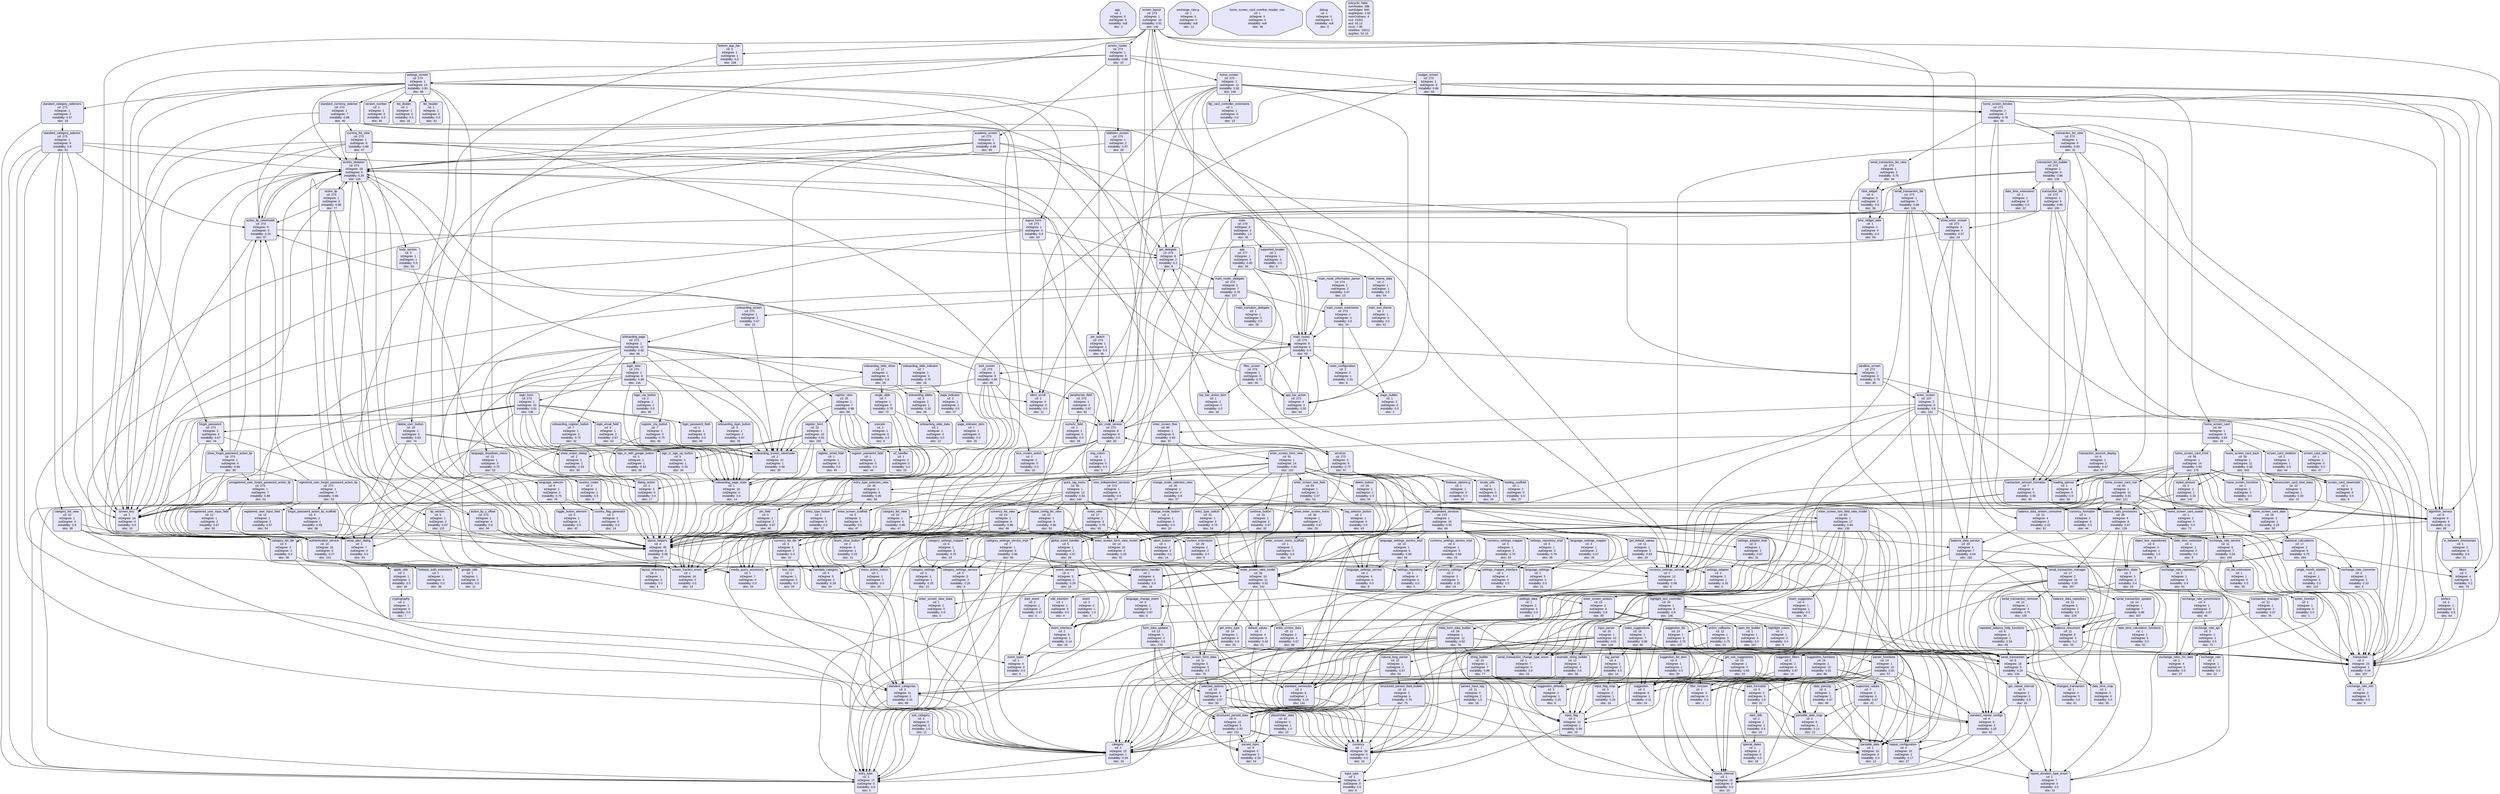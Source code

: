 digraph "" {
  graph [style=rounded fontname="Arial Black" fontsize=13 penwidth=2.6];
  node [shape=rect style="filled,rounded" fontname=Arial fontsize=15 fillcolor=Lavender penwidth=1.3];
  edge [penwidth=1.3];
  "/test_driver/app.dart" [label="app \n cd: 1 \n inDegree: 0 \n outDegree: 0 \n instability: null \n sloc: 2" shape=octagon];
  "/lib/core/settings/data/settings_repository_impl.dart" [label="settings_repository_impl \n cd: 5 \n inDegree: 1 \n outDegree: 3 \n instability: 0.75 \n sloc: 35"];
  "/lib/core/settings/data/settings_mapper_interface.dart" [label="settings_mapper_interface \n cd: 1 \n inDegree: 4 \n outDegree: 0 \n instability: 0.0 \n sloc: 4"];
  "/lib/core/settings/data/settings_data.dart" [label="settings_data \n cd: 1 \n inDegree: 2 \n outDegree: 0 \n instability: 0.0 \n sloc: 1"];
  "/lib/core/settings/data/settings_adapter_impl.dart" [label="settings_adapter_impl \n cd: 3 \n inDegree: 1 \n outDegree: 2 \n instability: 0.67 \n sloc: 31"];
  "/lib/core/settings/domain/settings_adapter.dart" [label="settings_adapter \n cd: 2 \n inDegree: 2 \n outDegree: 1 \n instability: 0.33 \n sloc: 6"];
  "/lib/core/settings/domain/settings_repository.dart" [label="settings_repository \n cd: 1 \n inDegree: 4 \n outDegree: 0 \n instability: 0.0 \n sloc: 5"];
  "/lib/core/design/layout/screen_layout.dart" [label="screen_layout \n cd: 273 \n inDegree: 1 \n outDegree: 10 \n instability: 0.91 \n sloc: 142"];
  "/lib/core/design/layout/constants/layout_reference.dart" [label="layout_reference \n cd: 1 \n inDegree: 1 \n outDegree: 0 \n instability: 0.0 \n sloc: 4"];
  "/lib/core/design/layout/enums/screen_key.dart" [label="screen_key \n cd: 1 \n inDegree: 16 \n outDegree: 0 \n instability: 0.0 \n sloc: 10"];
  "/lib/core/design/layout/enums/screen_fraction_enum.dart" [label="screen_fraction_enum \n cd: 1 \n inDegree: 16 \n outDegree: 0 \n instability: 0.0 \n sloc: 14"];
  "/lib/core/design/layout/loading_scaffold.dart" [label="loading_scaffold \n cd: 1 \n inDegree: 2 \n outDegree: 0 \n instability: 0.0 \n sloc: 27"];
  "/lib/core/design/layout/utils/layout_helpers.dart" [label="layout_helpers \n cd: 4 \n inDegree: 35 \n outDegree: 3 \n instability: 0.08 \n sloc: 77"];
  "/lib/core/design/layout/utils/media_query_accessors.dart" [label="media_query_accessors \n cd: 1 \n inDegree: 7 \n outDegree: 0 \n instability: 0.0 \n sloc: 16"];
  "/lib/core/design/layout/widgets/app_bar_action.dart" [label="app_bar_action \n cd: 273 \n inDegree: 4 \n outDegree: 2 \n instability: 0.33 \n sloc: 64"];
  "/lib/core/design/layout/widgets/body_section.dart" [label="body_section \n cd: 5 \n inDegree: 1 \n outDegree: 1 \n instability: 0.5 \n sloc: 50"];
  "/lib/core/design/layout/widgets/lip_section.dart" [label="lip_section \n cd: 5 \n inDegree: 1 \n outDegree: 2 \n instability: 0.67 \n sloc: 115"];
  "/lib/core/design/layout/widgets/bottom_app_bar.dart" [label="bottom_app_bar \n cd: 5 \n inDegree: 1 \n outDegree: 1 \n instability: 0.5 \n sloc: 108"];
  "/lib/core/design/layout/widgets/screen_skeleton.dart" [label="screen_skeleton \n cd: 273 \n inDegree: 18 \n outDegree: 6 \n instability: 0.25 \n sloc: 116"];
  "/lib/core/design/layout/widgets/top_bar_action_item.dart" [label="top_bar_action_item \n cd: 1 \n inDegree: 2 \n outDegree: 0 \n instability: 0.0 \n sloc: 16"];
  "/lib/core/design/theme/constants/ring_colors.dart" [label="ring_colors \n cd: 1 \n inDegree: 1 \n outDegree: 0 \n instability: 0.0 \n sloc: 5"];
  "/lib/core/design/theme/constants/main_theme_data.dart" [label="main_theme_data \n cd: 2 \n inDegree: 1 \n outDegree: 1 \n instability: 0.5 \n sloc: 54"];
  "/lib/core/design/theme/constants/main_text_theme.dart" [label="main_text_theme \n cd: 1 \n inDegree: 1 \n outDegree: 0 \n instability: 0.0 \n sloc: 61"];
  "/lib/core/navigation/screen_routes.dart" [label="screen_routes \n cd: 273 \n inDegree: 1 \n outDegree: 6 \n instability: 0.86 \n sloc: 15"];
  "/lib/core/navigation/types/page_builder.dart" [label="page_builder \n cd: 1 \n inDegree: 2 \n outDegree: 0 \n instability: 0.0 \n sloc: 2"];
  "/lib/core/navigation/main_routes.dart" [label="main_routes \n cd: 273 \n inDegree: 9 \n outDegree: 6 \n instability: 0.4 \n sloc: 93"];
  "/lib/core/navigation/main_router_delegate.dart" [label="main_router_delegate \n cd: 273 \n inDegree: 2 \n outDegree: 7 \n instability: 0.78 \n sloc: 157"];
  "/lib/core/navigation/main_route_information_parser.dart" [label="main_route_information_parser \n cd: 274 \n inDegree: 1 \n outDegree: 2 \n instability: 0.67 \n sloc: 13"];
  "/lib/core/navigation/route_configuration.dart" [label="route_configuration \n cd: 2 \n inDegree: 2 \n outDegree: 1 \n instability: 0.33 \n sloc: 8"];
  "/lib/core/navigation/main_routes_extensions.dart" [label="main_routes_extensions \n cd: 273 \n inDegree: 2 \n outDegree: 3 \n instability: 0.6 \n sloc: 24"];
  "/lib/core/navigation/get_delegate.dart" [label="get_delegate \n cd: 273 \n inDegree: 8 \n outDegree: 2 \n instability: 0.2 \n sloc: 8"];
  "/lib/core/navigation/main_transition_delegate.dart" [label="main_transition_delegate \n cd: 1 \n inDegree: 1 \n outDegree: 0 \n instability: 0.0 \n sloc: 26"];
  "/lib/core/navigation/url_handler.dart" [label="url_handler \n cd: 1 \n inDegree: 3 \n outDegree: 0 \n instability: 0.0 \n sloc: 15"];
  "/lib/core/balance/enums/serial_transaction_change_type_enum.dart" [label="serial_transaction_change_type_enum \n cd: 1 \n inDegree: 7 \n outDegree: 0 \n instability: 0.0 \n sloc: 15"];
  "/lib/core/balance/utils/serial_transaction_remover.dart" [label="serial_transaction_remover \n cd: 12 \n inDegree: 1 \n outDegree: 3 \n instability: 0.75 \n sloc: 100"];
  "/lib/core/balance/utils/date_time_calculation_functions.dart" [label="date_time_calculation_functions \n cd: 1 \n inDegree: 2 \n outDegree: 0 \n instability: 0.0 \n sloc: 52"];
  "/lib/core/balance/utils/date_time_extension.dart" [label="date_time_extension \n cd: 1 \n inDegree: 1 \n outDegree: 0 \n instability: 0.0 \n sloc: 9"];
  "/lib/core/balance/utils/statistical_calculations.dart" [label="statistical_calculations \n cd: 17 \n inDegree: 2 \n outDegree: 6 \n instability: 0.75 \n sloc: 264"];
  "/lib/core/balance/utils/serial_transaction_updater.dart" [label="serial_transaction_updater \n cd: 14 \n inDegree: 1 \n outDegree: 7 \n instability: 0.88 \n sloc: 307"];
  "/lib/core/balance/utils/balance_data_processors.dart" [label="balance_data_processors \n cd: 35 \n inDegree: 4 \n outDegree: 8 \n instability: 0.67 \n sloc: 129"];
  "/lib/core/balance/utils/transaction_manager.dart" [label="transaction_manager \n cd: 12 \n inDegree: 1 \n outDegree: 2 \n instability: 0.67 \n sloc: 78"];
  "/lib/core/balance/utils/serial_transaction_manager.dart" [label="serial_transaction_manager \n cd: 17 \n inDegree: 2 \n outDegree: 10 \n instability: 0.83 \n sloc: 297"];
  "/lib/core/balance/utils/transaction_amount_formatter.dart" [label="transaction_amount_formatter \n cd: 7 \n inDegree: 4 \n outDegree: 5 \n instability: 0.56 \n sloc: 30"];
  "/lib/core/balance/repositories/balance_data_repository.dart" [label="balance_data_repository \n cd: 12 \n inDegree: 1 \n outDegree: 1 \n instability: 0.5 \n sloc: 104"];
  "/lib/core/balance/models/serial_transaction.dart" [label="serial_transaction \n cd: 8 \n inDegree: 16 \n outDegree: 5 \n instability: 0.24 \n sloc: 134"];
  "/lib/core/balance/models/changed_transaction.dart" [label="changed_transaction \n cd: 1 \n inDegree: 4 \n outDegree: 0 \n instability: 0.0 \n sloc: 41"];
  "/lib/core/balance/models/balance_document.dart" [label="balance_document \n cd: 11 \n inDegree: 8 \n outDegree: 2 \n instability: 0.2 \n sloc: 33"];
  "/lib/core/balance/models/algorithm_state.dart" [label="algorithm_state \n cd: 3 \n inDegree: 3 \n outDegree: 2 \n instability: 0.4 \n sloc: 23"];
  "/lib/core/balance/models/single_month_statistic.dart" [label="single_month_statistic \n cd: 1 \n inDegree: 1 \n outDegree: 0 \n instability: 0.0 \n sloc: 101"];
  "/lib/core/balance/models/transaction.dart" [label="transaction \n cd: 2 \n inDegree: 23 \n outDegree: 1 \n instability: 0.04 \n sloc: 107"];
  "/lib/core/balance/services/algorithm_service.dart" [label="algorithm_service \n cd: 9 \n inDegree: 9 \n outDegree: 4 \n instability: 0.31 \n sloc: 85"];
  "/lib/core/balance/services/balance_data_service.dart" [label="balance_data_service \n cd: 20 \n inDegree: 4 \n outDegree: 7 \n instability: 0.64 \n sloc: 182"];
  "/lib/core/balance/widgets/balance_data_stream_consumer.dart" [label="balance_data_stream_consumer \n cd: 21 \n inDegree: 4 \n outDegree: 2 \n instability: 0.33 \n sloc: 81"];
  "/lib/core/repeating/constants/standard_repeat_configs.dart" [label="standard_repeat_configs \n cd: 4 \n inDegree: 9 \n outDegree: 3 \n instability: 0.25 \n sloc: 62"];
  "/lib/core/repeating/enums/repeat_interval.dart" [label="repeat_interval \n cd: 1 \n inDegree: 15 \n outDegree: 0 \n instability: 0.0 \n sloc: 10"];
  "/lib/core/repeating/enums/repeat_duration_type_enum.dart" [label="repeat_duration_type_enum \n cd: 1 \n inDegree: 7 \n outDegree: 0 \n instability: 0.0 \n sloc: 11"];
  "/lib/core/repeating/utils/repeated_balance_help_functions.dart" [label="repeated_balance_help_functions \n cd: 9 \n inDegree: 2 \n outDegree: 1 \n instability: 0.33 \n sloc: 49"];
  "/lib/core/repeating/models/repeat_configuration.dart" [label="repeat_configuration \n cd: 3 \n inDegree: 10 \n outDegree: 2 \n instability: 0.17 \n sloc: 27"];
  "/lib/core/events/models/language_change_event.dart" [label="language_change_event \n cd: 3 \n inDegree: 1 \n outDegree: 2 \n instability: 0.67 \n sloc: 6"];
  "/lib/core/events/models/start_event.dart" [label="start_event \n cd: 3 \n inDegree: 1 \n outDegree: 2 \n instability: 0.67 \n sloc: 5"];
  "/lib/core/events/models/event.dart" [label="event \n cd: 3 \n inDegree: 0 \n outDegree: 1 \n instability: 1.0 \n sloc: 4"];
  "/lib/core/events/event_types.dart" [label="event_types \n cd: 1 \n inDegree: 4 \n outDegree: 0 \n instability: 0.0 \n sloc: 4"];
  "/lib/core/events/event_service.dart" [label="event_service \n cd: 4 \n inDegree: 5 \n outDegree: 2 \n instability: 0.29 \n sloc: 16"];
  "/lib/core/events/event_interface.dart" [label="event_interface \n cd: 2 \n inDegree: 6 \n outDegree: 1 \n instability: 0.14 \n sloc: 19"];
  "/lib/core/categories/settings/data/category_settings_mapper.dart" [label="category_settings_mapper \n cd: 6 \n inDegree: 1 \n outDegree: 3 \n instability: 0.75 \n sloc: 23"];
  "/lib/core/categories/settings/data/category_settings.dart" [label="category_settings \n cd: 3 \n inDegree: 3 \n outDegree: 1 \n instability: 0.25 \n sloc: 22"];
  "/lib/core/categories/settings/domain/category_settings_service_impl.dart" [label="category_settings_service_impl \n cd: 7 \n inDegree: 1 \n outDegree: 6 \n instability: 0.86 \n sloc: 56"];
  "/lib/core/categories/settings/presentation/category_settings_service.dart" [label="category_settings_service \n cd: 3 \n inDegree: 5 \n outDegree: 2 \n instability: 0.29 \n sloc: 9"];
  "/lib/core/categories/core/constants/standard_categories.dart" [label="standard_categories \n cd: 3 \n inDegree: 11 \n outDegree: 2 \n instability: 0.15 \n sloc: 88"];
  "/lib/core/categories/core/utils/translate_category.dart" [label="translate_category \n cd: 4 \n inDegree: 5 \n outDegree: 2 \n instability: 0.29 \n sloc: 24"];
  "/lib/core/categories/core/data/models/category.dart" [label="category \n cd: 2 \n inDegree: 22 \n outDegree: 1 \n instability: 0.04 \n sloc: 18"];
  "/lib/core/categories/core/data/models/sub_category.dart" [label="sub_category \n cd: 3 \n inDegree: 0 \n outDegree: 2 \n instability: 1.0 \n sloc: 11"];
  "/lib/core/categories/core/presentation/widgets/category_list_tile.dart" [label="category_list_tile \n cd: 5 \n inDegree: 3 \n outDegree: 2 \n instability: 0.4 \n sloc: 38"];
  "/lib/core/authentication/utils/apple_utils.dart" [label="apple_utils \n cd: 2 \n inDegree: 1 \n outDegree: 1 \n instability: 0.5 \n sloc: 18"];
  "/lib/core/authentication/utils/show_forgot_password_action_lip.dart" [label="show_forgot_password_action_lip \n cd: 273 \n inDegree: 1 \n outDegree: 6 \n instability: 0.86 \n sloc: 39"];
  "/lib/core/authentication/utils/firebase_auth_extensions.dart" [label="firebase_auth_extensions \n cd: 1 \n inDegree: 1 \n outDegree: 0 \n instability: 0.0 \n sloc: 39"];
  "/lib/core/authentication/utils/google_utils.dart" [label="google_utils \n cd: 1 \n inDegree: 1 \n outDegree: 0 \n instability: 0.0 \n sloc: 11"];
  "/lib/core/authentication/services/authentication_service.dart" [label="authentication_service \n cd: 10 \n inDegree: 16 \n outDegree: 6 \n instability: 0.27 \n sloc: 241"];
  "/lib/core/authentication/widgets/sign_in_sign_up_button.dart" [label="sign_in_sign_up_button \n cd: 5 \n inDegree: 2 \n outDegree: 1 \n instability: 0.33 \n sloc: 34"];
  "/lib/core/authentication/widgets/forgot_password.dart" [label="forgot_password \n cd: 273 \n inDegree: 2 \n outDegree: 4 \n instability: 0.67 \n sloc: 44"];
  "/lib/core/authentication/widgets/logout_form.dart" [label="logout_form \n cd: 273 \n inDegree: 1 \n outDegree: 4 \n instability: 0.8 \n sloc: 63"];
  "/lib/core/authentication/widgets/forgot_password_action_lip/registered_user_input_field.dart" [label="registered_user_input_field \n cd: 12 \n inDegree: 1 \n outDegree: 2 \n instability: 0.67 \n sloc: 54"];
  "/lib/core/authentication/widgets/forgot_password_action_lip/unregistered_user_input_field.dart" [label="unregistered_user_input_field \n cd: 12 \n inDegree: 1 \n outDegree: 2 \n instability: 0.67 \n sloc: 55"];
  "/lib/core/authentication/widgets/forgot_password_action_lip/forgot_password_action_lip_scaffold.dart" [label="forgot_password_action_lip_scaffold \n cd: 5 \n inDegree: 2 \n outDegree: 1 \n instability: 0.33 \n sloc: 88"];
  "/lib/core/authentication/widgets/forgot_password_action_lip/unregistered_user_forgot_password_action_lip.dart" [label="unregistered_user_forgot_password_action_lip \n cd: 273 \n inDegree: 1 \n outDegree: 7 \n instability: 0.88 \n sloc: 53"];
  "/lib/core/authentication/widgets/forgot_password_action_lip/registered_user_forgot_password_action_lip.dart" [label="registered_user_forgot_password_action_lip \n cd: 273 \n inDegree: 1 \n outDegree: 7 \n instability: 0.88 \n sloc: 53"];
  "/lib/core/authentication/widgets/sign_in_with_google_button.dart" [label="sign_in_with_google_button \n cd: 5 \n inDegree: 2 \n outDegree: 1 \n instability: 0.33 \n sloc: 56"];
  "/lib/core/authentication/widgets/delete_user_button.dart" [label="delete_user_button \n cd: 18 \n inDegree: 1 \n outDegree: 5 \n instability: 0.83 \n sloc: 74"];
  "/lib/core/localization/settings/constants/supported_locales.dart" [label="supported_locales \n cd: 1 \n inDegree: 1 \n outDegree: 0 \n instability: 0.0 \n sloc: 8"];
  "/lib/core/localization/settings/utils/country_flag_generator.dart" [label="country_flag_generator \n cd: 1 \n inDegree: 3 \n outDegree: 0 \n instability: 0.0 \n sloc: 14"];
  "/lib/core/localization/settings/utils/locale_utils.dart" [label="locale_utils \n cd: 1 \n inDegree: 1 \n outDegree: 0 \n instability: 0.0 \n sloc: 25"];
  "/lib/core/localization/settings/data/language_settings.dart" [label="language_settings \n cd: 1 \n inDegree: 3 \n outDegree: 0 \n instability: 0.0 \n sloc: 21"];
  "/lib/core/localization/settings/data/language_settings_mapper.dart" [label="language_settings_mapper \n cd: 3 \n inDegree: 1 \n outDegree: 2 \n instability: 0.67 \n sloc: 26"];
  "/lib/core/localization/settings/domain/language_settings_service_impl.dart" [label="language_settings_service_impl \n cd: 10 \n inDegree: 1 \n outDegree: 6 \n instability: 0.86 \n sloc: 54"];
  "/lib/core/localization/settings/presentation/language_settings_service.dart" [label="language_settings_service \n cd: 1 \n inDegree: 4 \n outDegree: 0 \n instability: 0.0 \n sloc: 8"];
  "/lib/user_dependent_services.dart" [label="user_dependent_services \n cd: 273 \n inDegree: 1 \n outDegree: 19 \n instability: 0.95 \n sloc: 84"];
  "/lib/features/currencies/settings/data/currency_settings_mapper.dart" [label="currency_settings_mapper \n cd: 5 \n inDegree: 1 \n outDegree: 3 \n instability: 0.75 \n sloc: 20"];
  "/lib/features/currencies/settings/data/currency_settings.dart" [label="currency_settings \n cd: 2 \n inDegree: 3 \n outDegree: 1 \n instability: 0.25 \n sloc: 14"];
  "/lib/features/currencies/settings/domain/currency_settings_service_impl.dart" [label="currency_settings_service_impl \n cd: 6 \n inDegree: 1 \n outDegree: 5 \n instability: 0.83 \n sloc: 23"];
  "/lib/features/currencies/settings/presentation/currency_settings_service.dart" [label="currency_settings_service \n cd: 2 \n inDegree: 12 \n outDegree: 1 \n instability: 0.08 \n sloc: 6"];
  "/lib/features/currencies/core/constants/standard_currencies.dart" [label="standard_currencies \n cd: 2 \n inDegree: 6 \n outDegree: 1 \n instability: 0.14 \n sloc: 141"];
  "/lib/features/currencies/core/utils/currency_formatter.dart" [label="currency_formatter \n cd: 1 \n inDegree: 4 \n outDegree: 0 \n instability: 0.0 \n sloc: 44"];
  "/lib/features/currencies/core/utils/int_list_extensions.dart" [label="int_list_extensions \n cd: 1 \n inDegree: 1 \n outDegree: 0 \n instability: 0.0 \n sloc: 35"];
  "/lib/features/currencies/core/data/exchange_rate_synchronizer.dart" [label="exchange_rate_synchronizer \n cd: 4 \n inDegree: 1 \n outDegree: 2 \n instability: 0.67 \n sloc: 46"];
  "/lib/features/currencies/core/data/exchange_rate_converter.dart" [label="exchange_rate_converter \n cd: 2 \n inDegree: 2 \n outDegree: 1 \n instability: 0.33 \n sloc: 5"];
  "/lib/features/currencies/core/data/models/exchange_rate.g.dart" [label="exchange_rate.g \n cd: 1 \n inDegree: 0 \n outDegree: 0 \n instability: null \n sloc: 12" shape=octagon];
  "/lib/features/currencies/core/data/models/exchange_rates_for_date.dart" [label="exchange_rates_for_date \n cd: 1 \n inDegree: 4 \n outDegree: 0 \n instability: 0.0 \n sloc: 27"];
  "/lib/features/currencies/core/data/models/exchange_rate.dart" [label="exchange_rate \n cd: 1 \n inDegree: 1 \n outDegree: 0 \n instability: 0.0 \n sloc: 12"];
  "/lib/features/currencies/core/data/models/currency.dart" [label="currency \n cd: 1 \n inDegree: 18 \n outDegree: 0 \n instability: 0.0 \n sloc: 10"];
  "/lib/features/currencies/core/data/models/exchange_rate_info.dart" [label="exchange_rate_info \n cd: 1 \n inDegree: 3 \n outDegree: 0 \n instability: 0.0 \n sloc: 9"];
  "/lib/features/currencies/core/data/exchange_rate_api.dart" [label="exchange_rate_api \n cd: 3 \n inDegree: 2 \n outDegree: 2 \n instability: 0.5 \n sloc: 72"];
  "/lib/features/currencies/core/domain/exchange_rate_repository.dart" [label="exchange_rate_repository \n cd: 5 \n inDegree: 2 \n outDegree: 3 \n instability: 0.6 \n sloc: 81"];
  "/lib/features/currencies/core/presentation/exchange_rate_service.dart" [label="exchange_rate_service \n cd: 11 \n inDegree: 6 \n outDegree: 7 \n instability: 0.54 \n sloc: 103"];
  "/lib/features/currencies/core/presentation/widgets/currency_list_tile.dart" [label="currency_list_tile \n cd: 3 \n inDegree: 3 \n outDegree: 2 \n instability: 0.4 \n sloc: 32"];
  "/lib/features/currencies/core/presentation/widgets/styled_amount.dart" [label="styled_amount \n cd: 2 \n inDegree: 2 \n outDegree: 1 \n instability: 0.33 \n sloc: 142"];
  "/lib/screens/settings_screen/settings_screen.dart" [label="settings_screen \n cd: 273 \n inDegree: 1 \n outDegree: 13 \n instability: 0.93 \n sloc: 68"];
  "/lib/screens/settings_screen/widgets/language_selector.dart" [label="language_selector \n cd: 8 \n inDegree: 1 \n outDegree: 3 \n instability: 0.75 \n sloc: 76"];
  "/lib/screens/settings_screen/widgets/standard_category/category_list_view.dart" [label="category_list_view \n cd: 10 \n inDegree: 1 \n outDegree: 4 \n instability: 0.8 \n sloc: 39"];
  "/lib/screens/settings_screen/widgets/standard_category/standard_category_selectors.dart" [label="standard_category_selectors \n cd: 273 \n inDegree: 1 \n outDegree: 2 \n instability: 0.67 \n sloc: 19"];
  "/lib/screens/settings_screen/widgets/standard_category/standard_category_selector.dart" [label="standard_category_selector \n cd: 273 \n inDegree: 1 \n outDegree: 9 \n instability: 0.9 \n sloc: 81"];
  "/lib/screens/settings_screen/widgets/version_number.dart" [label="version_number \n cd: 1 \n inDegree: 1 \n outDegree: 0 \n instability: 0.0 \n sloc: 40"];
  "/lib/screens/settings_screen/widgets/standard_currency/standard_currency_selector.dart" [label="standard_currency_selector \n cd: 273 \n inDegree: 1 \n outDegree: 7 \n instability: 0.88 \n sloc: 46"];
  "/lib/screens/settings_screen/widgets/standard_currency/curreny_list_view.dart" [label="curreny_list_view \n cd: 273 \n inDegree: 1 \n outDegree: 8 \n instability: 0.89 \n sloc: 47"];
  "/lib/screens/settings_screen/widgets/toggle_button_element.dart" [label="toggle_button_element \n cd: 5 \n inDegree: 1 \n outDegree: 1 \n instability: 0.5 \n sloc: 42"];
  "/lib/screens/settings_screen/widgets/pin_switch.dart" [label="pin_switch \n cd: 273 \n inDegree: 1 \n outDegree: 1 \n instability: 0.5 \n sloc: 45"];
  "/lib/screens/enter_screen/enter_screen.dart" [label="enter_screen \n cd: 107 \n inDegree: 2 \n outDegree: 8 \n instability: 0.8 \n sloc: 161"];
  "/lib/screens/enter_screen/viewmodels/enter_screen_form_view_model.dart" [label="enter_screen_form_view_model \n cd: 14 \n inDegree: 10 \n outDegree: 4 \n instability: 0.29 \n sloc: 42"];
  "/lib/screens/enter_screen/viewmodels/enter_screen_view_model.dart" [label="enter_screen_view_model \n cd: 28 \n inDegree: 10 \n outDegree: 11 \n instability: 0.52 \n sloc: 141"];
  "/lib/screens/enter_screen/viewmodels/enter_screen_text_field_view_model.dart" [label="enter_screen_text_field_view_model \n cd: 63 \n inDegree: 1 \n outDegree: 17 \n instability: 0.94 \n sloc: 136"];
  "/lib/screens/enter_screen/types/action_callbacks.dart" [label="action_callbacks \n cd: 12 \n inDegree: 1 \n outDegree: 3 \n instability: 0.75 \n sloc: 13"];
  "/lib/screens/enter_screen/constants/suggestion_defaults.dart" [label="suggestion_defaults \n cd: 3 \n inDegree: 3 \n outDegree: 1 \n instability: 0.25 \n sloc: 6"];
  "/lib/screens/enter_screen/constants/input_flag_map.dart" [label="input_flag_map \n cd: 3 \n inDegree: 2 \n outDegree: 1 \n instability: 0.33 \n sloc: 16"];
  "/lib/screens/enter_screen/constants/parsable_date_map.dart" [label="parsable_date_map \n cd: 2 \n inDegree: 6 \n outDegree: 1 \n instability: 0.14 \n sloc: 22"];
  "/lib/screens/enter_screen/constants/hightlight_colors.dart" [label="hightlight_colors \n cd: 1 \n inDegree: 1 \n outDegree: 0 \n instability: 0.0 \n sloc: 9"];
  "/lib/screens/enter_screen/enums/input_type.dart" [label="input_type \n cd: 1 \n inDegree: 4 \n outDegree: 0 \n instability: 0.0 \n sloc: 8"];
  "/lib/screens/enter_screen/enums/input_flag.dart" [label="input_flag \n cd: 2 \n inDegree: 10 \n outDegree: 1 \n instability: 0.09 \n sloc: 16"];
  "/lib/screens/enter_screen/enums/enter_screen_view_state.dart" [label="enter_screen_view_state \n cd: 1 \n inDegree: 2 \n outDegree: 0 \n instability: 0.0 \n sloc: 5"];
  "/lib/screens/enter_screen/enums/edit_intention.dart" [label="edit_intention \n cd: 1 \n inDegree: 1 \n outDegree: 0 \n instability: 0.0 \n sloc: 4"];
  "/lib/screens/enter_screen/enums/parsable_date.dart" [label="parsable_date \n cd: 1 \n inDegree: 10 \n outDegree: 0 \n instability: 0.0 \n sloc: 12"];
  "/lib/screens/enter_screen/utils/ui/span_list_builder.dart" [label="span_list_builder \n cd: 1 \n inDegree: 1 \n outDegree: 0 \n instability: 0.0 \n sloc: 167"];
  "/lib/screens/enter_screen/utils/ui/show_enter_screen.dart" [label="show_enter_screen \n cd: 273 \n inDegree: 3 \n outDegree: 4 \n instability: 0.57 \n sloc: 24"];
  "/lib/screens/enter_screen/utils/ui/show_enter_screen_menu.dart" [label="show_enter_screen_menu \n cd: 30 \n inDegree: 1 \n outDegree: 2 \n instability: 0.67 \n sloc: 20"];
  "/lib/screens/enter_screen/utils/form_data_updater.dart" [label="form_data_updater \n cd: 12 \n inDegree: 1 \n outDegree: 4 \n instability: 0.8 \n sloc: 170"];
  "/lib/screens/enter_screen/utils/get_default_values.dart" [label="get_default_values \n cd: 11 \n inDegree: 1 \n outDegree: 5 \n instability: 0.83 \n sloc: 20"];
  "/lib/screens/enter_screen/utils/get_repeat_interval.dart" [label="get_repeat_interval \n cd: 5 \n inDegree: 2 \n outDegree: 3 \n instability: 0.6 \n sloc: 16"];
  "/lib/screens/enter_screen/utils/special_dates.dart" [label="special_dates \n cd: 1 \n inDegree: 2 \n outDegree: 0 \n instability: 0.0 \n sloc: 18"];
  "/lib/screens/enter_screen/utils/string_builder.dart" [label="string_builder \n cd: 15 \n inDegree: 1 \n outDegree: 7 \n instability: 0.88 \n sloc: 77"];
  "/lib/screens/enter_screen/utils/suggestions/get_sub_suggestions.dart" [label="get_sub_suggestions \n cd: 13 \n inDegree: 1 \n outDegree: 5 \n instability: 0.83 \n sloc: 23"];
  "/lib/screens/enter_screen/utils/suggestions/make_suggestions.dart" [label="make_suggestions \n cd: 18 \n inDegree: 1 \n outDegree: 7 \n instability: 0.88 \n sloc: 60"];
  "/lib/screens/enter_screen/utils/suggestions/insert_suggestion.dart" [label="insert_suggestion \n cd: 4 \n inDegree: 1 \n outDegree: 1 \n instability: 0.5 \n sloc: 30"];
  "/lib/screens/enter_screen/utils/suggestions/suggestion_functions.dart" [label="suggestion_functions \n cd: 16 \n inDegree: 1 \n outDegree: 10 \n instability: 0.91 \n sloc: 96"];
  "/lib/screens/enter_screen/utils/date_formatter.dart" [label="date_formatter \n cd: 5 \n inDegree: 2 \n outDegree: 3 \n instability: 0.6 \n sloc: 22"];
  "/lib/screens/enter_screen/utils/supported_values.dart" [label="supported_values \n cd: 7 \n inDegree: 2 \n outDegree: 4 \n instability: 0.67 \n sloc: 42"];
  "/lib/screens/enter_screen/utils/parsing/natural_lang_parser.dart" [label="natural_lang_parser \n cd: 12 \n inDegree: 1 \n outDegree: 2 \n instability: 0.67 \n sloc: 54"];
  "/lib/screens/enter_screen/utils/parsing/input_parser.dart" [label="input_parser \n cd: 25 \n inDegree: 1 \n outDegree: 10 \n instability: 0.91 \n sloc: 133"];
  "/lib/screens/enter_screen/utils/parsing/context_extensions.dart" [label="context_extensions \n cd: 29 \n inDegree: 2 \n outDegree: 2 \n instability: 0.5 \n sloc: 9"];
  "/lib/screens/enter_screen/utils/parsing/structured_parsed_data_builder.dart" [label="structured_parsed_data_builder \n cd: 10 \n inDegree: 2 \n outDegree: 6 \n instability: 0.75 \n sloc: 75"];
  "/lib/screens/enter_screen/utils/parsing/tag_parser.dart" [label="tag_parser \n cd: 4 \n inDegree: 2 \n outDegree: 2 \n instability: 0.5 \n sloc: 14"];
  "/lib/screens/enter_screen/utils/parsing/parser_functions.dart" [label="parser_functions \n cd: 14 \n inDegree: 1 \n outDegree: 10 \n instability: 0.91 \n sloc: 57"];
  "/lib/screens/enter_screen/utils/parsing/date_parsing.dart" [label="date_parsing \n cd: 3 \n inDegree: 1 \n outDegree: 2 \n instability: 0.67 \n sloc: 49"];
  "/lib/screens/enter_screen/utils/highlight_text_controller.dart" [label="highlight_text_controller \n cd: 34 \n inDegree: 1 \n outDegree: 9 \n instability: 0.9 \n sloc: 106"];
  "/lib/screens/enter_screen/utils/initial_form_data_builder.dart" [label="initial_form_data_builder \n cd: 28 \n inDegree: 1 \n outDegree: 12 \n instability: 0.92 \n sloc: 79"];
  "/lib/screens/enter_screen/utils/example_string_builder.dart" [label="example_string_builder \n cd: 12 \n inDegree: 2 \n outDegree: 3 \n instability: 0.6 \n sloc: 58"];
  "/lib/screens/enter_screen/utils/date_utils.dart" [label="date_utils \n cd: 2 \n inDegree: 1 \n outDegree: 1 \n instability: 0.5 \n sloc: 15"];
  "/lib/screens/enter_screen/utils/get_entry_type.dart" [label="get_entry_type \n cd: 14 \n inDegree: 1 \n outDegree: 4 \n instability: 0.8 \n sloc: 30"];
  "/lib/screens/enter_screen/models/default_values.dart" [label="default_values \n cd: 7 \n inDegree: 4 \n outDegree: 3 \n instability: 0.43 \n sloc: 21"];
  "/lib/screens/enter_screen/models/structured_parsed_data.dart" [label="structured_parsed_data \n cd: 9 \n inDegree: 10 \n outDegree: 5 \n instability: 0.33 \n sloc: 151"];
  "/lib/screens/enter_screen/models/enter_screen_form_data.dart" [label="enter_screen_form_data \n cd: 11 \n inDegree: 5 \n outDegree: 5 \n instability: 0.5 \n sloc: 75"];
  "/lib/screens/enter_screen/models/selected_options.dart" [label="selected_options \n cd: 10 \n inDegree: 3 \n outDegree: 4 \n instability: 0.57 \n sloc: 50"];
  "/lib/screens/enter_screen/models/suggestion_filters.dart" [label="suggestion_filters \n cd: 6 \n inDegree: 2 \n outDegree: 4 \n instability: 0.67 \n sloc: 14"];
  "/lib/screens/enter_screen/models/enter_screen_data.dart" [label="enter_screen_data \n cd: 12 \n inDegree: 2 \n outDegree: 4 \n instability: 0.67 \n sloc: 89"];
  "/lib/screens/enter_screen/models/parsed_input_tag.dart" [label="parsed_input_tag \n cd: 11 \n inDegree: 0 \n outDegree: 2 \n instability: 1.0 \n sloc: 18"];
  "/lib/screens/enter_screen/models/parsed_input.dart" [label="parsed_input \n cd: 9 \n inDegree: 5 \n outDegree: 2 \n instability: 0.29 \n sloc: 54"];
  "/lib/screens/enter_screen/models/placeholder_data.dart" [label="placeholder_data \n cd: 10 \n inDegree: 0 \n outDegree: 1 \n instability: 1.0 \n sloc: 15"];
  "/lib/screens/enter_screen/models/suggestion.dart" [label="suggestion \n cd: 3 \n inDegree: 8 \n outDegree: 1 \n instability: 0.11 \n sloc: 24"];
  "/lib/screens/enter_screen/actions/enter_screen_actions.dart" [label="enter_screen_actions \n cd: 23 \n inDegree: 2 \n outDegree: 8 \n instability: 0.8 \n sloc: 85"];
  "/lib/screens/enter_screen/widgets/form/quick_tag_menu.dart" [label="quick_tag_menu \n cd: 56 \n inDegree: 1 \n outDegree: 12 \n instability: 0.92 \n sloc: 144"];
  "/lib/screens/enter_screen/widgets/form/enter_screen_text_field.dart" [label="enter_screen_text_field \n cd: 64 \n inDegree: 1 \n outDegree: 2 \n instability: 0.67 \n sloc: 53"];
  "/lib/screens/enter_screen/widgets/buttons/delete_button.dart" [label="delete_button \n cd: 29 \n inDegree: 1 \n outDegree: 1 \n instability: 0.5 \n sloc: 34"];
  "/lib/screens/enter_screen/widgets/buttons/menu_action_button.dart" [label="menu_action_button \n cd: 1 \n inDegree: 2 \n outDegree: 0 \n instability: 0.0 \n sloc: 25"];
  "/lib/screens/enter_screen/widgets/buttons/entry_type_switch.dart" [label="entry_type_switch \n cd: 31 \n inDegree: 1 \n outDegree: 3 \n instability: 0.75 \n sloc: 54"];
  "/lib/screens/enter_screen/widgets/buttons/change_mode_button.dart" [label="change_mode_button \n cd: 1 \n inDegree: 1 \n outDegree: 0 \n instability: 0.0 \n sloc: 20"];
  "/lib/screens/enter_screen/widgets/buttons/tag_selector_button.dart" [label="tag_selector_button \n cd: 1 \n inDegree: 1 \n outDegree: 0 \n instability: 0.0 \n sloc: 63"];
  "/lib/screens/enter_screen/widgets/buttons/entry_type_button.dart" [label="entry_type_button \n cd: 1 \n inDegree: 1 \n outDegree: 0 \n instability: 0.0 \n sloc: 37"];
  "/lib/screens/enter_screen/widgets/buttons/linum_close_button.dart" [label="linum_close_button \n cd: 2 \n inDegree: 3 \n outDegree: 1 \n instability: 0.25 \n sloc: 21"];
  "/lib/screens/enter_screen/widgets/buttons/abort_button.dart" [label="abort_button \n cd: 1 \n inDegree: 2 \n outDegree: 0 \n instability: 0.0 \n sloc: 14"];
  "/lib/screens/enter_screen/widgets/buttons/continue_button.dart" [label="continue_button \n cd: 31 \n inDegree: 1 \n outDegree: 2 \n instability: 0.67 \n sloc: 32"];
  "/lib/screens/enter_screen/widgets/enter_screen_scaffold.dart" [label="enter_screen_scaffold \n cd: 5 \n inDegree: 3 \n outDegree: 3 \n instability: 0.5 \n sloc: 47"];
  "/lib/screens/enter_screen/widgets/enter_screen_flow.dart" [label="enter_screen_flow \n cd: 96 \n inDegree: 1 \n outDegree: 5 \n instability: 0.83 \n sloc: 37"];
  "/lib/screens/enter_screen/widgets/menu/category_list_view.dart" [label="category_list_view \n cd: 24 \n inDegree: 1 \n outDegree: 6 \n instability: 0.86 \n sloc: 47"];
  "/lib/screens/enter_screen/widgets/menu/enter_screen_menu_scaffold.dart" [label="enter_screen_menu_scaffold \n cd: 1 \n inDegree: 1 \n outDegree: 0 \n instability: 0.0 \n sloc: 42"];
  "/lib/screens/enter_screen/widgets/menu/repeat_config_list_view.dart" [label="repeat_config_list_view \n cd: 22 \n inDegree: 1 \n outDegree: 5 \n instability: 0.83 \n sloc: 50"];
  "/lib/screens/enter_screen/widgets/menu/notes_view.dart" [label="notes_view \n cd: 17 \n inDegree: 1 \n outDegree: 3 \n instability: 0.75 \n sloc: 55"];
  "/lib/screens/enter_screen/widgets/menu/currency_list_view.dart" [label="currency_list_view \n cd: 24 \n inDegree: 1 \n outDegree: 6 \n instability: 0.86 \n sloc: 48"];
  "/lib/screens/enter_screen/widgets/overlay/suggestion_list.dart" [label="suggestion_list \n cd: 15 \n inDegree: 1 \n outDegree: 3 \n instability: 0.75 \n sloc: 137"];
  "/lib/screens/enter_screen/widgets/overlay/suggestion_list_item.dart" [label="suggestion_list_item \n cd: 4 \n inDegree: 1 \n outDegree: 1 \n instability: 0.5 \n sloc: 30"];
  "/lib/screens/enter_screen/widgets/views/change_mode_selection_view.dart" [label="change_mode_selection_view \n cd: 35 \n inDegree: 1 \n outDegree: 4 \n instability: 0.8 \n sloc: 57"];
  "/lib/screens/enter_screen/widgets/views/entry_type_selection_view.dart" [label="entry_type_selection_view \n cd: 35 \n inDegree: 1 \n outDegree: 6 \n instability: 0.86 \n sloc: 59"];
  "/lib/screens/enter_screen/widgets/views/enter_screen_form_view.dart" [label="enter_screen_form_view \n cd: 91 \n inDegree: 1 \n outDegree: 14 \n instability: 0.93 \n sloc: 110"];
  "/lib/screens/sandbox_screen/sandbox_screen.dart" [label="sandbox_screen \n cd: 273 \n inDegree: 1 \n outDegree: 3 \n instability: 0.75 \n sloc: 30"];
  "/lib/screens/onboarding_screen/viewmodels/onboarding_screen_viewmodel.dart" [label="onboarding_screen_viewmodel \n cd: 2 \n inDegree: 12 \n outDegree: 1 \n instability: 0.08 \n sloc: 35"];
  "/lib/screens/onboarding_screen/constants/country_codes.dart" [label="country_codes \n cd: 2 \n inDegree: 1 \n outDegree: 1 \n instability: 0.5 \n sloc: 8"];
  "/lib/screens/onboarding_screen/constants/onboarding_slides.dart" [label="onboarding_slides \n cd: 2 \n inDegree: 2 \n outDegree: 1 \n instability: 0.33 \n sloc: 28"];
  "/lib/screens/onboarding_screen/enums/onboarding_page_state.dart" [label="onboarding_page_state \n cd: 1 \n inDegree: 10 \n outDegree: 0 \n instability: 0.0 \n sloc: 14"];
  "/lib/screens/onboarding_screen/onboarding_screen.dart" [label="onboarding_screen \n cd: 273 \n inDegree: 1 \n outDegree: 2 \n instability: 0.67 \n sloc: 15"];
  "/lib/screens/onboarding_screen/models/onboarding_slide_data.dart" [label="onboarding_slide_data \n cd: 1 \n inDegree: 2 \n outDegree: 0 \n instability: 0.0 \n sloc: 12"];
  "/lib/screens/onboarding_screen/widgets/onboarding_login_button.dart" [label="onboarding_login_button \n cd: 3 \n inDegree: 1 \n outDegree: 2 \n instability: 0.67 \n sloc: 25"];
  "/lib/screens/onboarding_screen/widgets/onboarding_slide_show.dart" [label="onboarding_slide_show \n cd: 12 \n inDegree: 1 \n outDegree: 4 \n instability: 0.8 \n sloc: 29"];
  "/lib/screens/onboarding_screen/widgets/onboarding_page.dart" [label="onboarding_page \n cd: 273 \n inDegree: 1 \n outDegree: 12 \n instability: 0.92 \n sloc: 66"];
  "/lib/screens/onboarding_screen/widgets/register_form/register_form.dart" [label="register_form \n cd: 23 \n inDegree: 1 \n outDegree: 10 \n instability: 0.91 \n sloc: 192"];
  "/lib/screens/onboarding_screen/widgets/register_form/register_email_field.dart" [label="register_email_field \n cd: 1 \n inDegree: 1 \n outDegree: 0 \n instability: 0.0 \n sloc: 45"];
  "/lib/screens/onboarding_screen/widgets/register_form/register_password_field.dart" [label="register_password_field \n cd: 1 \n inDegree: 1 \n outDegree: 0 \n instability: 0.0 \n sloc: 44"];
  "/lib/screens/onboarding_screen/widgets/login_form/login_password_field.dart" [label="login_password_field \n cd: 1 \n inDegree: 1 \n outDegree: 0 \n instability: 0.0 \n sloc: 45"];
  "/lib/screens/onboarding_screen/widgets/login_form/login_email_field.dart" [label="login_email_field \n cd: 3 \n inDegree: 1 \n outDegree: 2 \n instability: 0.67 \n sloc: 52"];
  "/lib/screens/onboarding_screen/widgets/login_form/login_form.dart" [label="login_form \n cd: 273 \n inDegree: 1 \n outDegree: 10 \n instability: 0.91 \n sloc: 136"];
  "/lib/screens/onboarding_screen/widgets/single_slide.dart" [label="single_slide \n cd: 7 \n inDegree: 1 \n outDegree: 3 \n instability: 0.75 \n sloc: 73"];
  "/lib/screens/onboarding_screen/widgets/language_dropdown_menu.dart" [label="language_dropdown_menu \n cd: 13 \n inDegree: 1 \n outDegree: 3 \n instability: 0.75 \n sloc: 52"];
  "/lib/screens/onboarding_screen/widgets/login_cta_button.dart" [label="login_cta_button \n cd: 2 \n inDegree: 1 \n outDegree: 1 \n instability: 0.5 \n sloc: 46"];
  "/lib/screens/onboarding_screen/widgets/onboarding_slide_indicator.dart" [label="onboarding_slide_indicator \n cd: 7 \n inDegree: 1 \n outDegree: 3 \n instability: 0.75 \n sloc: 16"];
  "/lib/screens/onboarding_screen/widgets/register_cta_button.dart" [label="register_cta_button \n cd: 7 \n inDegree: 1 \n outDegree: 3 \n instability: 0.75 \n sloc: 46"];
  "/lib/screens/onboarding_screen/widgets/onboarding_register_button.dart" [label="onboarding_register_button \n cd: 7 \n inDegree: 1 \n outDegree: 3 \n instability: 0.75 \n sloc: 42"];
  "/lib/screens/onboarding_screen/widgets/views/login_view.dart" [label="login_view \n cd: 273 \n inDegree: 1 \n outDegree: 8 \n instability: 0.89 \n sloc: 134"];
  "/lib/screens/onboarding_screen/widgets/views/register_view.dart" [label="register_view \n cd: 25 \n inDegree: 1 \n outDegree: 7 \n instability: 0.88 \n sloc: 68"];
  "/lib/screens/home_screen/enums/time_widget_date.dart" [label="time_widget_date \n cd: 1 \n inDegree: 2 \n outDegree: 0 \n instability: 0.0 \n sloc: 56"];
  "/lib/screens/home_screen/utils/transaction_list_builder.dart" [label="transaction_list_builder \n cd: 273 \n inDegree: 1 \n outDegree: 6 \n instability: 0.86 \n sloc: 134"];
  "/lib/screens/home_screen/components/home_screen_card/utils/homescreen_card_time_warp.dart" [label="homescreen_card_time_warp \n cd: 10 \n inDegree: 2 \n outDegree: 1 \n instability: 0.33 \n sloc: 22"];
  "/lib/screens/home_screen/components/home_screen_card/utils/home_screen_functions.dart" [label="home_screen_functions \n cd: 1 \n inDegree: 2 \n outDegree: 0 \n instability: 0.0 \n sloc: 32"];
  "/lib/screens/home_screen/components/home_screen_card/models/home_screen_card_data.dart" [label="home_screen_card_data \n cd: 18 \n inDegree: 3 \n outDegree: 1 \n instability: 0.25 \n sloc: 50"];
  "/lib/screens/home_screen/components/home_screen_card/widgets/home_screen_card_row.dart" [label="home_screen_card_row \n cd: 50 \n inDegree: 1 \n outDegree: 10 \n instability: 0.91 \n sloc: 121"];
  "/lib/screens/home_screen/components/home_screen_card/widgets/home_screen_card_overline_header_row.dart" [label="home_screen_card_overline_header_row \n cd: 1 \n inDegree: 0 \n outDegree: 0 \n instability: null \n sloc: 36" shape=octagon];
  "/lib/screens/home_screen/components/home_screen_card/widgets/home_screen_card_back.dart" [label="home_screen_card_back \n cd: 50 \n inDegree: 1 \n outDegree: 11 \n instability: 0.92 \n sloc: 343"];
  "/lib/screens/home_screen/components/home_screen_card/widgets/home_screen_card_front.dart" [label="home_screen_card_front \n cd: 56 \n inDegree: 1 \n outDegree: 14 \n instability: 0.93 \n sloc: 175"];
  "/lib/screens/home_screen/components/home_screen_card/widgets/home_screen_card.dart" [label="home_screen_card \n cd: 60 \n inDegree: 1 \n outDegree: 5 \n instability: 0.83 \n sloc: 29"];
  "/lib/screens/home_screen/home_screen.dart" [label="home_screen \n cd: 273 \n inDegree: 1 \n outDegree: 12 \n instability: 0.92 \n sloc: 140"];
  "/lib/screens/home_screen/widgets/transaction_list_view.dart" [label="transaction_list_view \n cd: 273 \n inDegree: 1 \n outDegree: 5 \n instability: 0.83 \n sloc: 31"];
  "/lib/screens/home_screen/widgets/serial_transaction_tile.dart" [label="serial_transaction_tile \n cd: 273 \n inDegree: 1 \n outDegree: 7 \n instability: 0.88 \n sloc: 116"];
  "/lib/screens/home_screen/widgets/transaction_amount_display.dart" [label="transaction_amount_display \n cd: 8 \n inDegree: 1 \n outDegree: 2 \n instability: 0.67 \n sloc: 57"];
  "/lib/screens/home_screen/widgets/home_screen_listview.dart" [label="home_screen_listview \n cd: 273 \n inDegree: 2 \n outDegree: 7 \n instability: 0.78 \n sloc: 50"];
  "/lib/screens/home_screen/widgets/serial_transaction_list_view.dart" [label="serial_transaction_list_view \n cd: 273 \n inDegree: 1 \n outDegree: 3 \n instability: 0.75 \n sloc: 44"];
  "/lib/screens/home_screen/widgets/transaction_tile.dart" [label="transaction_tile \n cd: 273 \n inDegree: 1 \n outDegree: 6 \n instability: 0.86 \n sloc: 150"];
  "/lib/screens/home_screen/widgets/time_widget.dart" [label="time_widget \n cd: 6 \n inDegree: 2 \n outDegree: 2 \n instability: 0.5 \n sloc: 36"];
  "/lib/screens/lock_screen/models/lock_screen_action.dart" [label="lock_screen_action \n cd: 1 \n inDegree: 2 \n outDegree: 0 \n instability: 0.0 \n sloc: 10"];
  "/lib/screens/lock_screen/lock_screen.dart" [label="lock_screen \n cd: 273 \n inDegree: 1 \n outDegree: 8 \n instability: 0.89 \n sloc: 85"];
  "/lib/screens/lock_screen/services/pin_code_service.dart" [label="pin_code_service \n cd: 273 \n inDegree: 8 \n outDegree: 8 \n instability: 0.5 \n sloc: 82"];
  "/lib/screens/lock_screen/widgets/numeric_field.dart" [label="numeric_field \n cd: 1 \n inDegree: 1 \n outDegree: 0 \n instability: 0.0 \n sloc: 28"];
  "/lib/screens/lock_screen/widgets/peripherals_field.dart" [label="peripherals_field \n cd: 273 \n inDegree: 1 \n outDegree: 2 \n instability: 0.67 \n sloc: 81"];
  "/lib/screens/lock_screen/widgets/pin_field.dart" [label="pin_field \n cd: 5 \n inDegree: 1 \n outDegree: 2 \n instability: 0.67 \n sloc: 40"];
  "/lib/screens/budget_screen/budget_screen.dart" [label="budget_screen \n cd: 273 \n inDegree: 1 \n outDegree: 6 \n instability: 0.86 \n sloc: 63"];
  "/lib/screens/statistics_screen/statistics_screen.dart" [label="statistics_screen \n cd: 273 \n inDegree: 1 \n outDegree: 2 \n instability: 0.67 \n sloc: 28"];
  "/lib/screens/filter_screen/filter_screen.dart" [label="filter_screen \n cd: 273 \n inDegree: 1 \n outDegree: 3 \n instability: 0.75 \n sloc: 30"];
  "/lib/screens/academy_screen/academy_screen.dart" [label="academy_screen \n cd: 273 \n inDegree: 1 \n outDegree: 6 \n instability: 0.86 \n sloc: 85"];
  "/lib/main.dart" [label="main \n cd: 279 \n inDegree: 0 \n outDegree: 3 \n instability: 1.0 \n sloc: 45"];
  "/lib/common/types/sorter_function.dart" [label="sorter_function \n cd: 1 \n inDegree: 1 \n outDegree: 0 \n instability: 0.0 \n sloc: 1"];
  "/lib/common/types/filter_function.dart" [label="filter_function \n cd: 1 \n inDegree: 4 \n outDegree: 0 \n instability: 0.0 \n sloc: 1"];
  "/lib/common/enums/entry_type.dart" [label="entry_type \n cd: 1 \n inDegree: 17 \n outDegree: 0 \n instability: 0.0 \n sloc: 5"];
  "/lib/common/utils/execute.dart" [label="execute \n cd: 1 \n inDegree: 1 \n outDegree: 0 \n instability: 0.0 \n sloc: 6"];
  "/lib/common/utils/subscription_handler.dart" [label="subscription_handler \n cd: 1 \n inDegree: 4 \n outDegree: 0 \n instability: 0.0 \n sloc: 16"];
  "/lib/common/utils/filters.dart" [label="filters \n cd: 3 \n inDegree: 4 \n outDegree: 1 \n instability: 0.2 \n sloc: 75"];
  "/lib/common/utils/in_between_timestamps.dart" [label="in_between_timestamps \n cd: 1 \n inDegree: 2 \n outDegree: 0 \n instability: 0.0 \n sloc: 31"];
  "/lib/common/utils/date_time_extensions.dart" [label="date_time_extensions \n cd: 1 \n inDegree: 1 \n outDegree: 0 \n instability: 0.0 \n sloc: 22"];
  "/lib/common/utils/cryptography.dart" [label="cryptography \n cd: 1 \n inDegree: 1 \n outDegree: 0 \n instability: 0.0 \n sloc: 7"];
  "/lib/common/utils/debug.dart" [label="debug \n cd: 1 \n inDegree: 0 \n outDegree: 0 \n instability: null \n sloc: 6" shape=octagon];
  "/lib/common/utils/sorters.dart" [label="sorters \n cd: 3 \n inDegree: 1 \n outDegree: 1 \n instability: 0.5 \n sloc: 64"];
  "/lib/common/utils/date_time_map.dart" [label="date_time_map \n cd: 1 \n inDegree: 3 \n outDegree: 0 \n instability: 0.0 \n sloc: 35"];
  "/lib/common/utils/silent_scroll.dart" [label="silent_scroll \n cd: 1 \n inDegree: 4 \n outDegree: 0 \n instability: 0.0 \n sloc: 11"];
  "/lib/common/components/action_lip/viewmodels/action_lip_viewmodel.dart" [label="action_lip_viewmodel \n cd: 273 \n inDegree: 9 \n outDegree: 3 \n instability: 0.25 \n sloc: 97"];
  "/lib/common/components/action_lip/utils/action_lip_y_offset.dart" [label="action_lip_y_offset \n cd: 273 \n inDegree: 1 \n outDegree: 4 \n instability: 0.8 \n sloc: 34"];
  "/lib/common/components/action_lip/action_lip.dart" [label="action_lip \n cd: 273 \n inDegree: 1 \n outDegree: 6 \n instability: 0.86 \n sloc: 77"];
  "/lib/common/components/dialogs/dialog_action.dart" [label="dialog_action \n cd: 1 \n inDegree: 3 \n outDegree: 0 \n instability: 0.0 \n sloc: 17"];
  "/lib/common/components/dialogs/show_alert_dialog.dart" [label="show_alert_dialog \n cd: 1 \n inDegree: 7 \n outDegree: 0 \n instability: 0.0 \n sloc: 43"];
  "/lib/common/components/dialogs/show_action_dialog.dart" [label="show_action_dialog \n cd: 2 \n inDegree: 2 \n outDegree: 1 \n instability: 0.33 \n sloc: 55"];
  "/lib/common/components/screen_card/viewmodels/screen_card_viewmodel.dart" [label="screen_card_viewmodel \n cd: 1 \n inDegree: 3 \n outDegree: 0 \n instability: 0.0 \n sloc: 6"];
  "/lib/common/components/screen_card/utils/flip_card_controller_extensions.dart" [label="flip_card_controller_extensions \n cd: 1 \n inDegree: 1 \n outDegree: 0 \n instability: 0.0 \n sloc: 13"];
  "/lib/common/components/screen_card/widgets/screen_card_skeleton.dart" [label="screen_card_skeleton \n cd: 2 \n inDegree: 1 \n outDegree: 1 \n instability: 0.5 \n sloc: 44"];
  "/lib/common/components/screen_card/widgets/home_screen_card_avatar.dart" [label="home_screen_card_avatar \n cd: 1 \n inDegree: 2 \n outDegree: 0 \n instability: 0.0 \n sloc: 72"];
  "/lib/common/components/screen_card/widgets/screen_card_side.dart" [label="screen_card_side \n cd: 1 \n inDegree: 1 \n outDegree: 0 \n instability: 0.0 \n sloc: 47"];
  "/lib/common/object_box_repositories.dart" [label="object_box_repositories \n cd: 6 \n inDegree: 0 \n outDegree: 1 \n instability: 1.0 \n sloc: 9"];
  "/lib/common/widgets/text_icon.dart" [label="text_icon \n cd: 1 \n inDegree: 1 \n outDegree: 0 \n instability: 0.0 \n sloc: 29"];
  "/lib/common/widgets/list_divider.dart" [label="list_divider \n cd: 1 \n inDegree: 1 \n outDegree: 0 \n instability: 0.0 \n sloc: 18"];
  "/lib/common/widgets/list_header.dart" [label="list_header \n cd: 1 \n inDegree: 1 \n outDegree: 0 \n instability: 0.0 \n sloc: 42"];
  "/lib/common/widgets/page_indicator_item.dart" [label="page_indicator_item \n cd: 1 \n inDegree: 1 \n outDegree: 0 \n instability: 0.0 \n sloc: 25"];
  "/lib/common/widgets/page_indicator.dart" [label="page_indicator \n cd: 2 \n inDegree: 1 \n outDegree: 1 \n instability: 0.5 \n sloc: 37"];
  "/lib/common/widgets/loading_spinner.dart" [label="loading_spinner \n cd: 1 \n inDegree: 4 \n outDegree: 0 \n instability: 0.0 \n sloc: 30"];
  "/lib/firebase/firebase_options.g.dart" [label="firebase_options.g \n cd: 1 \n inDegree: 1 \n outDegree: 0 \n instability: 0.0 \n sloc: 55"];
  "/lib/global_event_handler.dart" [label="global_event_handler \n cd: 5 \n inDegree: 1 \n outDegree: 2 \n instability: 0.67 \n sloc: 28"];
  "/lib/user_independent_services.dart" [label="user_independent_services \n cd: 273 \n inDegree: 1 \n outDegree: 4 \n instability: 0.8 \n sloc: 37"];
  "/lib/app.dart" [label="app \n cd: 277 \n inDegree: 1 \n outDegree: 5 \n instability: 0.83 \n sloc: 34"];
  "/lib/services.dart" [label="services \n cd: 273 \n inDegree: 3 \n outDegree: 8 \n instability: 0.73 \n sloc: 67"];
  "/lib/core/settings/data/settings_repository_impl.dart" -> "/lib/core/settings/data/settings_mapper_interface.dart";
  "/lib/core/settings/data/settings_repository_impl.dart" -> "/lib/core/settings/domain/settings_adapter.dart";
  "/lib/core/settings/data/settings_repository_impl.dart" -> "/lib/core/settings/domain/settings_repository.dart";
  "/lib/core/settings/data/settings_adapter_impl.dart" -> "/lib/core/settings/data/settings_data.dart";
  "/lib/core/settings/data/settings_adapter_impl.dart" -> "/lib/core/settings/domain/settings_adapter.dart";
  "/lib/core/settings/domain/settings_adapter.dart" -> "/lib/core/settings/data/settings_data.dart";
  "/lib/core/design/layout/screen_layout.dart" -> "/lib/core/balance/models/transaction.dart";
  "/lib/core/design/layout/screen_layout.dart" -> "/lib/core/balance/services/balance_data_service.dart";
  "/lib/core/design/layout/screen_layout.dart" -> "/lib/core/design/layout/enums/screen_key.dart";
  "/lib/core/design/layout/screen_layout.dart" -> "/lib/core/design/layout/utils/layout_helpers.dart";
  "/lib/core/design/layout/screen_layout.dart" -> "/lib/core/design/layout/widgets/bottom_app_bar.dart";
  "/lib/core/design/layout/screen_layout.dart" -> "/lib/core/navigation/get_delegate.dart";
  "/lib/core/design/layout/screen_layout.dart" -> "/lib/core/navigation/main_routes.dart";
  "/lib/core/design/layout/screen_layout.dart" -> "/lib/core/navigation/screen_routes.dart";
  "/lib/core/design/layout/screen_layout.dart" -> "/lib/screens/enter_screen/utils/ui/show_enter_screen.dart";
  "/lib/core/design/layout/screen_layout.dart" -> "/lib/screens/lock_screen/services/pin_code_service.dart";
  "/lib/core/design/layout/utils/layout_helpers.dart" -> "/lib/core/design/layout/constants/layout_reference.dart";
  "/lib/core/design/layout/utils/layout_helpers.dart" -> "/lib/core/design/layout/enums/screen_fraction_enum.dart";
  "/lib/core/design/layout/utils/layout_helpers.dart" -> "/lib/core/design/layout/utils/media_query_accessors.dart";
  "/lib/core/design/layout/widgets/app_bar_action.dart" -> "/lib/core/navigation/get_delegate.dart";
  "/lib/core/design/layout/widgets/app_bar_action.dart" -> "/lib/core/navigation/main_routes.dart";
  "/lib/core/design/layout/widgets/body_section.dart" -> "/lib/core/design/layout/utils/layout_helpers.dart";
  "/lib/core/design/layout/widgets/lip_section.dart" -> "/lib/core/design/layout/enums/screen_fraction_enum.dart";
  "/lib/core/design/layout/widgets/lip_section.dart" -> "/lib/core/design/layout/utils/layout_helpers.dart";
  "/lib/core/design/layout/widgets/bottom_app_bar.dart" -> "/lib/core/design/layout/utils/layout_helpers.dart";
  "/lib/core/design/layout/widgets/screen_skeleton.dart" -> "/lib/common/components/action_lip/action_lip.dart";
  "/lib/core/design/layout/widgets/screen_skeleton.dart" -> "/lib/common/components/action_lip/viewmodels/action_lip_viewmodel.dart";
  "/lib/core/design/layout/widgets/screen_skeleton.dart" -> "/lib/core/design/layout/enums/screen_key.dart";
  "/lib/core/design/layout/widgets/screen_skeleton.dart" -> "/lib/core/design/layout/utils/layout_helpers.dart";
  "/lib/core/design/layout/widgets/screen_skeleton.dart" -> "/lib/core/design/layout/widgets/body_section.dart";
  "/lib/core/design/layout/widgets/screen_skeleton.dart" -> "/lib/core/design/layout/widgets/lip_section.dart";
  "/lib/core/design/theme/constants/main_theme_data.dart" -> "/lib/core/design/theme/constants/main_text_theme.dart";
  "/lib/core/navigation/screen_routes.dart" -> "/lib/core/design/layout/enums/screen_key.dart";
  "/lib/core/navigation/screen_routes.dart" -> "/lib/screens/academy_screen/academy_screen.dart";
  "/lib/core/navigation/screen_routes.dart" -> "/lib/screens/budget_screen/budget_screen.dart";
  "/lib/core/navigation/screen_routes.dart" -> "/lib/screens/home_screen/home_screen.dart";
  "/lib/core/navigation/screen_routes.dart" -> "/lib/screens/settings_screen/settings_screen.dart";
  "/lib/core/navigation/screen_routes.dart" -> "/lib/screens/statistics_screen/statistics_screen.dart";
  "/lib/core/navigation/main_routes.dart" -> "/lib/core/design/layout/enums/screen_key.dart";
  "/lib/core/navigation/main_routes.dart" -> "/lib/core/design/layout/screen_layout.dart";
  "/lib/core/navigation/main_routes.dart" -> "/lib/core/navigation/route_configuration.dart";
  "/lib/core/navigation/main_routes.dart" -> "/lib/screens/filter_screen/filter_screen.dart";
  "/lib/core/navigation/main_routes.dart" -> "/lib/screens/lock_screen/lock_screen.dart";
  "/lib/core/navigation/main_routes.dart" -> "/lib/screens/sandbox_screen/sandbox_screen.dart";
  "/lib/core/navigation/main_router_delegate.dart" -> "/lib/core/authentication/services/authentication_service.dart";
  "/lib/core/navigation/main_router_delegate.dart" -> "/lib/core/design/layout/loading_scaffold.dart";
  "/lib/core/navigation/main_router_delegate.dart" -> "/lib/core/navigation/main_routes.dart";
  "/lib/core/navigation/main_router_delegate.dart" -> "/lib/core/navigation/main_routes_extensions.dart";
  "/lib/core/navigation/main_router_delegate.dart" -> "/lib/core/navigation/main_transition_delegate.dart";
  "/lib/core/navigation/main_router_delegate.dart" -> "/lib/screens/lock_screen/services/pin_code_service.dart";
  "/lib/core/navigation/main_router_delegate.dart" -> "/lib/screens/onboarding_screen/onboarding_screen.dart";
  "/lib/core/navigation/main_route_information_parser.dart" -> "/lib/core/navigation/main_routes.dart";
  "/lib/core/navigation/main_route_information_parser.dart" -> "/lib/core/navigation/main_routes_extensions.dart";
  "/lib/core/navigation/route_configuration.dart" -> "/lib/core/navigation/types/page_builder.dart";
  "/lib/core/navigation/main_routes_extensions.dart" -> "/lib/core/navigation/main_routes.dart";
  "/lib/core/navigation/main_routes_extensions.dart" -> "/lib/core/navigation/route_configuration.dart";
  "/lib/core/navigation/main_routes_extensions.dart" -> "/lib/core/navigation/types/page_builder.dart";
  "/lib/core/navigation/get_delegate.dart" -> "/lib/core/navigation/main_router_delegate.dart";
  "/lib/core/navigation/get_delegate.dart" -> "/lib/core/navigation/main_routes.dart";
  "/lib/core/balance/utils/serial_transaction_remover.dart" -> "/lib/common/utils/date_time_map.dart";
  "/lib/core/balance/utils/serial_transaction_remover.dart" -> "/lib/core/balance/models/balance_document.dart";
  "/lib/core/balance/utils/serial_transaction_remover.dart" -> "/lib/core/balance/models/changed_transaction.dart";
  "/lib/core/balance/utils/statistical_calculations.dart" -> "/lib/common/utils/filters.dart";
  "/lib/core/balance/utils/statistical_calculations.dart" -> "/lib/core/balance/models/algorithm_state.dart";
  "/lib/core/balance/utils/statistical_calculations.dart" -> "/lib/core/balance/models/serial_transaction.dart";
  "/lib/core/balance/utils/statistical_calculations.dart" -> "/lib/core/balance/models/single_month_statistic.dart";
  "/lib/core/balance/utils/statistical_calculations.dart" -> "/lib/core/balance/models/transaction.dart";
  "/lib/core/balance/utils/statistical_calculations.dart" -> "/lib/features/currencies/core/data/exchange_rate_converter.dart";
  "/lib/core/balance/utils/serial_transaction_updater.dart" -> "/lib/common/utils/date_time_map.dart";
  "/lib/core/balance/utils/serial_transaction_updater.dart" -> "/lib/core/balance/models/balance_document.dart";
  "/lib/core/balance/utils/serial_transaction_updater.dart" -> "/lib/core/balance/models/changed_transaction.dart";
  "/lib/core/balance/utils/serial_transaction_updater.dart" -> "/lib/core/balance/models/serial_transaction.dart";
  "/lib/core/balance/utils/serial_transaction_updater.dart" -> "/lib/core/balance/utils/date_time_calculation_functions.dart";
  "/lib/core/balance/utils/serial_transaction_updater.dart" -> "/lib/core/repeating/enums/repeat_duration_type_enum.dart";
  "/lib/core/balance/utils/serial_transaction_updater.dart" -> "/lib/core/repeating/utils/repeated_balance_help_functions.dart";
  "/lib/core/balance/utils/balance_data_processors.dart" -> "/lib/core/balance/models/algorithm_state.dart";
  "/lib/core/balance/utils/balance_data_processors.dart" -> "/lib/core/balance/models/balance_document.dart";
  "/lib/core/balance/utils/balance_data_processors.dart" -> "/lib/core/balance/models/serial_transaction.dart";
  "/lib/core/balance/utils/balance_data_processors.dart" -> "/lib/core/balance/models/transaction.dart";
  "/lib/core/balance/utils/balance_data_processors.dart" -> "/lib/core/balance/utils/date_time_extension.dart";
  "/lib/core/balance/utils/balance_data_processors.dart" -> "/lib/core/balance/utils/serial_transaction_manager.dart";
  "/lib/core/balance/utils/balance_data_processors.dart" -> "/lib/core/balance/utils/statistical_calculations.dart";
  "/lib/core/balance/utils/balance_data_processors.dart" -> "/lib/features/currencies/core/presentation/exchange_rate_service.dart";
  "/lib/core/balance/utils/transaction_manager.dart" -> "/lib/core/balance/models/balance_document.dart";
  "/lib/core/balance/utils/transaction_manager.dart" -> "/lib/core/balance/models/transaction.dart";
  "/lib/core/balance/utils/serial_transaction_manager.dart" -> "/lib/core/balance/enums/serial_transaction_change_type_enum.dart";
  "/lib/core/balance/utils/serial_transaction_manager.dart" -> "/lib/core/balance/models/balance_document.dart";
  "/lib/core/balance/utils/serial_transaction_manager.dart" -> "/lib/core/balance/models/changed_transaction.dart";
  "/lib/core/balance/utils/serial_transaction_manager.dart" -> "/lib/core/balance/models/serial_transaction.dart";
  "/lib/core/balance/utils/serial_transaction_manager.dart" -> "/lib/core/balance/models/transaction.dart";
  "/lib/core/balance/utils/serial_transaction_manager.dart" -> "/lib/core/balance/utils/date_time_calculation_functions.dart";
  "/lib/core/balance/utils/serial_transaction_manager.dart" -> "/lib/core/balance/utils/serial_transaction_remover.dart";
  "/lib/core/balance/utils/serial_transaction_manager.dart" -> "/lib/core/balance/utils/serial_transaction_updater.dart";
  "/lib/core/balance/utils/serial_transaction_manager.dart" -> "/lib/core/repeating/enums/repeat_duration_type_enum.dart";
  "/lib/core/balance/utils/serial_transaction_manager.dart" -> "/lib/core/repeating/utils/repeated_balance_help_functions.dart";
  "/lib/core/balance/utils/transaction_amount_formatter.dart" -> "/lib/core/balance/models/transaction.dart";
  "/lib/core/balance/utils/transaction_amount_formatter.dart" -> "/lib/features/currencies/core/constants/standard_currencies.dart";
  "/lib/core/balance/utils/transaction_amount_formatter.dart" -> "/lib/features/currencies/core/data/exchange_rate_converter.dart";
  "/lib/core/balance/utils/transaction_amount_formatter.dart" -> "/lib/features/currencies/core/data/models/currency.dart";
  "/lib/core/balance/utils/transaction_amount_formatter.dart" -> "/lib/features/currencies/core/utils/currency_formatter.dart";
  "/lib/core/balance/repositories/balance_data_repository.dart" -> "/lib/core/balance/models/balance_document.dart";
  "/lib/core/balance/models/serial_transaction.dart" -> "/lib/common/utils/date_time_map.dart";
  "/lib/core/balance/models/serial_transaction.dart" -> "/lib/core/balance/models/changed_transaction.dart";
  "/lib/core/balance/models/serial_transaction.dart" -> "/lib/core/repeating/enums/repeat_duration_type_enum.dart";
  "/lib/core/balance/models/serial_transaction.dart" -> "/lib/core/repeating/enums/repeat_interval.dart";
  "/lib/core/balance/models/serial_transaction.dart" -> "/lib/screens/enter_screen/utils/get_repeat_interval.dart";
  "/lib/core/balance/models/balance_document.dart" -> "/lib/core/balance/models/serial_transaction.dart";
  "/lib/core/balance/models/balance_document.dart" -> "/lib/core/balance/models/transaction.dart";
  "/lib/core/balance/models/algorithm_state.dart" -> "/lib/common/types/filter_function.dart";
  "/lib/core/balance/models/algorithm_state.dart" -> "/lib/common/types/sorter_function.dart";
  "/lib/core/balance/models/transaction.dart" -> "/lib/features/currencies/core/data/models/exchange_rate_info.dart";
  "/lib/core/balance/services/algorithm_service.dart" -> "/lib/common/utils/filters.dart";
  "/lib/core/balance/services/algorithm_service.dart" -> "/lib/common/utils/in_between_timestamps.dart";
  "/lib/core/balance/services/algorithm_service.dart" -> "/lib/common/utils/sorters.dart";
  "/lib/core/balance/services/algorithm_service.dart" -> "/lib/core/balance/models/algorithm_state.dart";
  "/lib/core/balance/services/balance_data_service.dart" -> "/lib/core/balance/enums/serial_transaction_change_type_enum.dart";
  "/lib/core/balance/services/balance_data_service.dart" -> "/lib/core/balance/models/balance_document.dart";
  "/lib/core/balance/services/balance_data_service.dart" -> "/lib/core/balance/models/serial_transaction.dart";
  "/lib/core/balance/services/balance_data_service.dart" -> "/lib/core/balance/models/transaction.dart";
  "/lib/core/balance/services/balance_data_service.dart" -> "/lib/core/balance/repositories/balance_data_repository.dart";
  "/lib/core/balance/services/balance_data_service.dart" -> "/lib/core/balance/utils/serial_transaction_manager.dart";
  "/lib/core/balance/services/balance_data_service.dart" -> "/lib/core/balance/utils/transaction_manager.dart";
  "/lib/core/balance/widgets/balance_data_stream_consumer.dart" -> "/lib/core/balance/models/balance_document.dart";
  "/lib/core/balance/widgets/balance_data_stream_consumer.dart" -> "/lib/core/balance/services/balance_data_service.dart";
  "/lib/core/repeating/constants/standard_repeat_configs.dart" -> "/lib/core/repeating/enums/repeat_duration_type_enum.dart";
  "/lib/core/repeating/constants/standard_repeat_configs.dart" -> "/lib/core/repeating/enums/repeat_interval.dart";
  "/lib/core/repeating/constants/standard_repeat_configs.dart" -> "/lib/core/repeating/models/repeat_configuration.dart";
  "/lib/core/repeating/utils/repeated_balance_help_functions.dart" -> "/lib/core/balance/models/serial_transaction.dart";
  "/lib/core/repeating/models/repeat_configuration.dart" -> "/lib/core/repeating/enums/repeat_duration_type_enum.dart";
  "/lib/core/repeating/models/repeat_configuration.dart" -> "/lib/core/repeating/enums/repeat_interval.dart";
  "/lib/core/events/models/language_change_event.dart" -> "/lib/core/events/event_interface.dart";
  "/lib/core/events/models/language_change_event.dart" -> "/lib/core/events/event_types.dart";
  "/lib/core/events/models/start_event.dart" -> "/lib/core/events/event_interface.dart";
  "/lib/core/events/models/start_event.dart" -> "/lib/core/events/event_types.dart";
  "/lib/core/events/models/event.dart" -> "/lib/core/events/event_interface.dart";
  "/lib/core/events/event_service.dart" -> "/lib/core/events/event_interface.dart";
  "/lib/core/events/event_service.dart" -> "/lib/core/events/models/start_event.dart";
  "/lib/core/events/event_interface.dart" -> "/lib/core/events/event_types.dart";
  "/lib/core/categories/settings/data/category_settings_mapper.dart" -> "/lib/core/categories/core/constants/standard_categories.dart";
  "/lib/core/categories/settings/data/category_settings_mapper.dart" -> "/lib/core/categories/settings/data/category_settings.dart";
  "/lib/core/categories/settings/data/category_settings_mapper.dart" -> "/lib/core/settings/data/settings_mapper_interface.dart";
  "/lib/core/categories/settings/data/category_settings.dart" -> "/lib/core/categories/core/data/models/category.dart";
  "/lib/core/categories/settings/domain/category_settings_service_impl.dart" -> "/lib/common/enums/entry_type.dart";
  "/lib/core/categories/settings/domain/category_settings_service_impl.dart" -> "/lib/common/utils/subscription_handler.dart";
  "/lib/core/categories/settings/domain/category_settings_service_impl.dart" -> "/lib/core/categories/core/data/models/category.dart";
  "/lib/core/categories/settings/domain/category_settings_service_impl.dart" -> "/lib/core/categories/settings/data/category_settings.dart";
  "/lib/core/categories/settings/domain/category_settings_service_impl.dart" -> "/lib/core/categories/settings/presentation/category_settings_service.dart";
  "/lib/core/categories/settings/domain/category_settings_service_impl.dart" -> "/lib/core/settings/domain/settings_repository.dart";
  "/lib/core/categories/settings/presentation/category_settings_service.dart" -> "/lib/common/enums/entry_type.dart";
  "/lib/core/categories/settings/presentation/category_settings_service.dart" -> "/lib/core/categories/core/data/models/category.dart";
  "/lib/core/categories/core/constants/standard_categories.dart" -> "/lib/common/enums/entry_type.dart";
  "/lib/core/categories/core/constants/standard_categories.dart" -> "/lib/core/categories/core/data/models/category.dart";
  "/lib/core/categories/core/utils/translate_category.dart" -> "/lib/core/categories/core/constants/standard_categories.dart";
  "/lib/core/categories/core/utils/translate_category.dart" -> "/lib/core/categories/core/data/models/category.dart";
  "/lib/core/categories/core/data/models/category.dart" -> "/lib/common/enums/entry_type.dart";
  "/lib/core/categories/core/data/models/sub_category.dart" -> "/lib/common/enums/entry_type.dart";
  "/lib/core/categories/core/data/models/sub_category.dart" -> "/lib/core/categories/core/data/models/category.dart";
  "/lib/core/categories/core/presentation/widgets/category_list_tile.dart" -> "/lib/core/categories/core/data/models/category.dart";
  "/lib/core/categories/core/presentation/widgets/category_list_tile.dart" -> "/lib/core/categories/core/utils/translate_category.dart";
  "/lib/core/authentication/utils/apple_utils.dart" -> "/lib/common/utils/cryptography.dart";
  "/lib/core/authentication/utils/show_forgot_password_action_lip.dart" -> "/lib/common/components/action_lip/viewmodels/action_lip_viewmodel.dart";
  "/lib/core/authentication/utils/show_forgot_password_action_lip.dart" -> "/lib/core/authentication/services/authentication_service.dart";
  "/lib/core/authentication/utils/show_forgot_password_action_lip.dart" -> "/lib/core/authentication/widgets/forgot_password_action_lip/registered_user_forgot_password_action_lip.dart";
  "/lib/core/authentication/utils/show_forgot_password_action_lip.dart" -> "/lib/core/authentication/widgets/forgot_password_action_lip/unregistered_user_forgot_password_action_lip.dart";
  "/lib/core/authentication/utils/show_forgot_password_action_lip.dart" -> "/lib/core/design/layout/enums/screen_key.dart";
  "/lib/core/authentication/utils/show_forgot_password_action_lip.dart" -> "/lib/core/design/layout/widgets/screen_skeleton.dart";
  "/lib/core/authentication/services/authentication_service.dart" -> "/lib/common/utils/subscription_handler.dart";
  "/lib/core/authentication/services/authentication_service.dart" -> "/lib/core/authentication/utils/apple_utils.dart";
  "/lib/core/authentication/services/authentication_service.dart" -> "/lib/core/authentication/utils/firebase_auth_extensions.dart";
  "/lib/core/authentication/services/authentication_service.dart" -> "/lib/core/authentication/utils/google_utils.dart";
  "/lib/core/authentication/services/authentication_service.dart" -> "/lib/core/events/event_service.dart";
  "/lib/core/authentication/services/authentication_service.dart" -> "/lib/core/events/event_types.dart";
  "/lib/core/authentication/widgets/sign_in_sign_up_button.dart" -> "/lib/core/design/layout/utils/layout_helpers.dart";
  "/lib/core/authentication/widgets/forgot_password.dart" -> "/lib/core/authentication/services/authentication_service.dart";
  "/lib/core/authentication/widgets/forgot_password.dart" -> "/lib/core/authentication/utils/show_forgot_password_action_lip.dart";
  "/lib/core/authentication/widgets/forgot_password.dart" -> "/lib/core/design/layout/enums/screen_key.dart";
  "/lib/core/authentication/widgets/forgot_password.dart" -> "/lib/core/design/layout/utils/layout_helpers.dart";
  "/lib/core/authentication/widgets/logout_form.dart" -> "/lib/core/authentication/services/authentication_service.dart";
  "/lib/core/authentication/widgets/logout_form.dart" -> "/lib/core/design/layout/utils/layout_helpers.dart";
  "/lib/core/authentication/widgets/logout_form.dart" -> "/lib/core/navigation/get_delegate.dart";
  "/lib/core/authentication/widgets/logout_form.dart" -> "/lib/screens/lock_screen/services/pin_code_service.dart";
  "/lib/core/authentication/widgets/forgot_password_action_lip/registered_user_input_field.dart" -> "/lib/common/components/dialogs/show_alert_dialog.dart";
  "/lib/core/authentication/widgets/forgot_password_action_lip/registered_user_input_field.dart" -> "/lib/core/authentication/services/authentication_service.dart";
  "/lib/core/authentication/widgets/forgot_password_action_lip/unregistered_user_input_field.dart" -> "/lib/common/components/dialogs/show_alert_dialog.dart";
  "/lib/core/authentication/widgets/forgot_password_action_lip/unregistered_user_input_field.dart" -> "/lib/core/authentication/services/authentication_service.dart";
  "/lib/core/authentication/widgets/forgot_password_action_lip/forgot_password_action_lip_scaffold.dart" -> "/lib/core/design/layout/utils/layout_helpers.dart";
  "/lib/core/authentication/widgets/forgot_password_action_lip/unregistered_user_forgot_password_action_lip.dart" -> "/lib/common/components/action_lip/viewmodels/action_lip_viewmodel.dart";
  "/lib/core/authentication/widgets/forgot_password_action_lip/unregistered_user_forgot_password_action_lip.dart" -> "/lib/common/components/dialogs/show_alert_dialog.dart";
  "/lib/core/authentication/widgets/forgot_password_action_lip/unregistered_user_forgot_password_action_lip.dart" -> "/lib/core/authentication/services/authentication_service.dart";
  "/lib/core/authentication/widgets/forgot_password_action_lip/unregistered_user_forgot_password_action_lip.dart" -> "/lib/core/authentication/widgets/forgot_password_action_lip/forgot_password_action_lip_scaffold.dart";
  "/lib/core/authentication/widgets/forgot_password_action_lip/unregistered_user_forgot_password_action_lip.dart" -> "/lib/core/authentication/widgets/forgot_password_action_lip/unregistered_user_input_field.dart";
  "/lib/core/authentication/widgets/forgot_password_action_lip/unregistered_user_forgot_password_action_lip.dart" -> "/lib/core/design/layout/enums/screen_key.dart";
  "/lib/core/authentication/widgets/forgot_password_action_lip/unregistered_user_forgot_password_action_lip.dart" -> "/lib/core/design/layout/widgets/screen_skeleton.dart";
  "/lib/core/authentication/widgets/forgot_password_action_lip/registered_user_forgot_password_action_lip.dart" -> "/lib/common/components/action_lip/viewmodels/action_lip_viewmodel.dart";
  "/lib/core/authentication/widgets/forgot_password_action_lip/registered_user_forgot_password_action_lip.dart" -> "/lib/common/components/dialogs/show_alert_dialog.dart";
  "/lib/core/authentication/widgets/forgot_password_action_lip/registered_user_forgot_password_action_lip.dart" -> "/lib/core/authentication/services/authentication_service.dart";
  "/lib/core/authentication/widgets/forgot_password_action_lip/registered_user_forgot_password_action_lip.dart" -> "/lib/core/authentication/widgets/forgot_password_action_lip/forgot_password_action_lip_scaffold.dart";
  "/lib/core/authentication/widgets/forgot_password_action_lip/registered_user_forgot_password_action_lip.dart" -> "/lib/core/authentication/widgets/forgot_password_action_lip/registered_user_input_field.dart";
  "/lib/core/authentication/widgets/forgot_password_action_lip/registered_user_forgot_password_action_lip.dart" -> "/lib/core/design/layout/enums/screen_key.dart";
  "/lib/core/authentication/widgets/forgot_password_action_lip/registered_user_forgot_password_action_lip.dart" -> "/lib/core/design/layout/widgets/screen_skeleton.dart";
  "/lib/core/authentication/widgets/sign_in_with_google_button.dart" -> "/lib/core/design/layout/utils/layout_helpers.dart";
  "/lib/core/authentication/widgets/delete_user_button.dart" -> "/lib/common/components/dialogs/dialog_action.dart";
  "/lib/core/authentication/widgets/delete_user_button.dart" -> "/lib/common/components/dialogs/show_action_dialog.dart";
  "/lib/core/authentication/widgets/delete_user_button.dart" -> "/lib/common/components/dialogs/show_alert_dialog.dart";
  "/lib/core/authentication/widgets/delete_user_button.dart" -> "/lib/core/authentication/services/authentication_service.dart";
  "/lib/core/authentication/widgets/delete_user_button.dart" -> "/lib/core/design/layout/utils/layout_helpers.dart";
  "/lib/core/localization/settings/data/language_settings_mapper.dart" -> "/lib/core/localization/settings/data/language_settings.dart";
  "/lib/core/localization/settings/data/language_settings_mapper.dart" -> "/lib/core/settings/data/settings_mapper_interface.dart";
  "/lib/core/localization/settings/domain/language_settings_service_impl.dart" -> "/lib/common/utils/subscription_handler.dart";
  "/lib/core/localization/settings/domain/language_settings_service_impl.dart" -> "/lib/core/events/event_service.dart";
  "/lib/core/localization/settings/domain/language_settings_service_impl.dart" -> "/lib/core/events/models/language_change_event.dart";
  "/lib/core/localization/settings/domain/language_settings_service_impl.dart" -> "/lib/core/localization/settings/data/language_settings.dart";
  "/lib/core/localization/settings/domain/language_settings_service_impl.dart" -> "/lib/core/localization/settings/presentation/language_settings_service.dart";
  "/lib/core/localization/settings/domain/language_settings_service_impl.dart" -> "/lib/core/settings/domain/settings_repository.dart";
  "/lib/user_dependent_services.dart" -> "/lib/core/authentication/services/authentication_service.dart";
  "/lib/user_dependent_services.dart" -> "/lib/core/balance/services/balance_data_service.dart";
  "/lib/user_dependent_services.dart" -> "/lib/core/categories/settings/data/category_settings.dart";
  "/lib/user_dependent_services.dart" -> "/lib/core/categories/settings/data/category_settings_mapper.dart";
  "/lib/user_dependent_services.dart" -> "/lib/core/categories/settings/domain/category_settings_service_impl.dart";
  "/lib/user_dependent_services.dart" -> "/lib/core/categories/settings/presentation/category_settings_service.dart";
  "/lib/user_dependent_services.dart" -> "/lib/core/events/event_service.dart";
  "/lib/user_dependent_services.dart" -> "/lib/core/localization/settings/data/language_settings.dart";
  "/lib/user_dependent_services.dart" -> "/lib/core/localization/settings/data/language_settings_mapper.dart";
  "/lib/user_dependent_services.dart" -> "/lib/core/localization/settings/domain/language_settings_service_impl.dart";
  "/lib/user_dependent_services.dart" -> "/lib/core/localization/settings/presentation/language_settings_service.dart";
  "/lib/user_dependent_services.dart" -> "/lib/core/settings/data/settings_adapter_impl.dart";
  "/lib/user_dependent_services.dart" -> "/lib/core/settings/data/settings_repository_impl.dart";
  "/lib/user_dependent_services.dart" -> "/lib/features/currencies/core/presentation/exchange_rate_service.dart";
  "/lib/user_dependent_services.dart" -> "/lib/features/currencies/settings/data/currency_settings.dart";
  "/lib/user_dependent_services.dart" -> "/lib/features/currencies/settings/data/currency_settings_mapper.dart";
  "/lib/user_dependent_services.dart" -> "/lib/features/currencies/settings/domain/currency_settings_service_impl.dart";
  "/lib/user_dependent_services.dart" -> "/lib/features/currencies/settings/presentation/currency_settings_service.dart";
  "/lib/user_dependent_services.dart" -> "/lib/screens/lock_screen/services/pin_code_service.dart";
  "/lib/features/currencies/settings/data/currency_settings_mapper.dart" -> "/lib/core/settings/data/settings_mapper_interface.dart";
  "/lib/features/currencies/settings/data/currency_settings_mapper.dart" -> "/lib/features/currencies/core/constants/standard_currencies.dart";
  "/lib/features/currencies/settings/data/currency_settings_mapper.dart" -> "/lib/features/currencies/settings/data/currency_settings.dart";
  "/lib/features/currencies/settings/data/currency_settings.dart" -> "/lib/features/currencies/core/data/models/currency.dart";
  "/lib/features/currencies/settings/domain/currency_settings_service_impl.dart" -> "/lib/common/utils/subscription_handler.dart";
  "/lib/features/currencies/settings/domain/currency_settings_service_impl.dart" -> "/lib/core/settings/domain/settings_repository.dart";
  "/lib/features/currencies/settings/domain/currency_settings_service_impl.dart" -> "/lib/features/currencies/core/data/models/currency.dart";
  "/lib/features/currencies/settings/domain/currency_settings_service_impl.dart" -> "/lib/features/currencies/settings/data/currency_settings.dart";
  "/lib/features/currencies/settings/domain/currency_settings_service_impl.dart" -> "/lib/features/currencies/settings/presentation/currency_settings_service.dart";
  "/lib/features/currencies/settings/presentation/currency_settings_service.dart" -> "/lib/features/currencies/core/data/models/currency.dart";
  "/lib/features/currencies/core/constants/standard_currencies.dart" -> "/lib/features/currencies/core/data/models/currency.dart";
  "/lib/features/currencies/core/data/exchange_rate_synchronizer.dart" -> "/lib/features/currencies/core/data/exchange_rate_api.dart";
  "/lib/features/currencies/core/data/exchange_rate_synchronizer.dart" -> "/lib/features/currencies/core/data/models/exchange_rates_for_date.dart";
  "/lib/features/currencies/core/data/exchange_rate_converter.dart" -> "/lib/features/currencies/core/data/models/exchange_rate_info.dart";
  "/lib/features/currencies/core/data/exchange_rate_api.dart" -> "/lib/features/currencies/core/data/models/exchange_rate.dart";
  "/lib/features/currencies/core/data/exchange_rate_api.dart" -> "/lib/features/currencies/core/data/models/exchange_rates_for_date.dart";
  "/lib/features/currencies/core/domain/exchange_rate_repository.dart" -> "/lib/features/currencies/core/data/exchange_rate_api.dart";
  "/lib/features/currencies/core/domain/exchange_rate_repository.dart" -> "/lib/features/currencies/core/data/exchange_rate_synchronizer.dart";
  "/lib/features/currencies/core/domain/exchange_rate_repository.dart" -> "/lib/features/currencies/core/data/models/exchange_rates_for_date.dart";
  "/lib/features/currencies/core/presentation/exchange_rate_service.dart" -> "/lib/core/balance/models/transaction.dart";
  "/lib/features/currencies/core/presentation/exchange_rate_service.dart" -> "/lib/features/currencies/core/data/models/currency.dart";
  "/lib/features/currencies/core/presentation/exchange_rate_service.dart" -> "/lib/features/currencies/core/data/models/exchange_rate_info.dart";
  "/lib/features/currencies/core/presentation/exchange_rate_service.dart" -> "/lib/features/currencies/core/data/models/exchange_rates_for_date.dart";
  "/lib/features/currencies/core/presentation/exchange_rate_service.dart" -> "/lib/features/currencies/core/domain/exchange_rate_repository.dart";
  "/lib/features/currencies/core/presentation/exchange_rate_service.dart" -> "/lib/features/currencies/core/utils/int_list_extensions.dart";
  "/lib/features/currencies/core/presentation/exchange_rate_service.dart" -> "/lib/features/currencies/settings/presentation/currency_settings_service.dart";
  "/lib/features/currencies/core/presentation/widgets/currency_list_tile.dart" -> "/lib/common/widgets/text_icon.dart";
  "/lib/features/currencies/core/presentation/widgets/currency_list_tile.dart" -> "/lib/features/currencies/core/data/models/currency.dart";
  "/lib/features/currencies/core/presentation/widgets/styled_amount.dart" -> "/lib/features/currencies/core/utils/currency_formatter.dart";
  "/lib/screens/settings_screen/settings_screen.dart" -> "/lib/common/utils/silent_scroll.dart";
  "/lib/screens/settings_screen/settings_screen.dart" -> "/lib/common/widgets/list_divider.dart";
  "/lib/screens/settings_screen/settings_screen.dart" -> "/lib/common/widgets/list_header.dart";
  "/lib/screens/settings_screen/settings_screen.dart" -> "/lib/core/authentication/widgets/delete_user_button.dart";
  "/lib/screens/settings_screen/settings_screen.dart" -> "/lib/core/authentication/widgets/forgot_password.dart";
  "/lib/screens/settings_screen/settings_screen.dart" -> "/lib/core/authentication/widgets/logout_form.dart";
  "/lib/screens/settings_screen/settings_screen.dart" -> "/lib/core/design/layout/enums/screen_key.dart";
  "/lib/screens/settings_screen/settings_screen.dart" -> "/lib/core/design/layout/widgets/screen_skeleton.dart";
  "/lib/screens/settings_screen/settings_screen.dart" -> "/lib/screens/settings_screen/widgets/language_selector.dart";
  "/lib/screens/settings_screen/settings_screen.dart" -> "/lib/screens/settings_screen/widgets/pin_switch.dart";
  "/lib/screens/settings_screen/settings_screen.dart" -> "/lib/screens/settings_screen/widgets/standard_category/standard_category_selectors.dart";
  "/lib/screens/settings_screen/settings_screen.dart" -> "/lib/screens/settings_screen/widgets/standard_currency/standard_currency_selector.dart";
  "/lib/screens/settings_screen/settings_screen.dart" -> "/lib/screens/settings_screen/widgets/version_number.dart";
  "/lib/screens/settings_screen/widgets/language_selector.dart" -> "/lib/core/localization/settings/presentation/language_settings_service.dart";
  "/lib/screens/settings_screen/widgets/language_selector.dart" -> "/lib/core/localization/settings/utils/country_flag_generator.dart";
  "/lib/screens/settings_screen/widgets/language_selector.dart" -> "/lib/screens/settings_screen/widgets/toggle_button_element.dart";
  "/lib/screens/settings_screen/widgets/standard_category/category_list_view.dart" -> "/lib/core/categories/core/data/models/category.dart";
  "/lib/screens/settings_screen/widgets/standard_category/category_list_view.dart" -> "/lib/core/categories/core/presentation/widgets/category_list_tile.dart";
  "/lib/screens/settings_screen/widgets/standard_category/category_list_view.dart" -> "/lib/core/design/layout/enums/screen_fraction_enum.dart";
  "/lib/screens/settings_screen/widgets/standard_category/category_list_view.dart" -> "/lib/core/design/layout/utils/layout_helpers.dart";
  "/lib/screens/settings_screen/widgets/standard_category/standard_category_selectors.dart" -> "/lib/common/enums/entry_type.dart";
  "/lib/screens/settings_screen/widgets/standard_category/standard_category_selectors.dart" -> "/lib/screens/settings_screen/widgets/standard_category/standard_category_selector.dart";
  "/lib/screens/settings_screen/widgets/standard_category/standard_category_selector.dart" -> "/lib/common/components/action_lip/viewmodels/action_lip_viewmodel.dart";
  "/lib/screens/settings_screen/widgets/standard_category/standard_category_selector.dart" -> "/lib/common/enums/entry_type.dart";
  "/lib/screens/settings_screen/widgets/standard_category/standard_category_selector.dart" -> "/lib/core/categories/core/constants/standard_categories.dart";
  "/lib/screens/settings_screen/widgets/standard_category/standard_category_selector.dart" -> "/lib/core/categories/core/data/models/category.dart";
  "/lib/screens/settings_screen/widgets/standard_category/standard_category_selector.dart" -> "/lib/core/categories/core/presentation/widgets/category_list_tile.dart";
  "/lib/screens/settings_screen/widgets/standard_category/standard_category_selector.dart" -> "/lib/core/categories/settings/presentation/category_settings_service.dart";
  "/lib/screens/settings_screen/widgets/standard_category/standard_category_selector.dart" -> "/lib/core/design/layout/enums/screen_key.dart";
  "/lib/screens/settings_screen/widgets/standard_category/standard_category_selector.dart" -> "/lib/core/design/layout/widgets/screen_skeleton.dart";
  "/lib/screens/settings_screen/widgets/standard_category/standard_category_selector.dart" -> "/lib/screens/settings_screen/widgets/standard_category/category_list_view.dart";
  "/lib/screens/settings_screen/widgets/standard_currency/standard_currency_selector.dart" -> "/lib/common/components/action_lip/viewmodels/action_lip_viewmodel.dart";
  "/lib/screens/settings_screen/widgets/standard_currency/standard_currency_selector.dart" -> "/lib/core/design/layout/enums/screen_key.dart";
  "/lib/screens/settings_screen/widgets/standard_currency/standard_currency_selector.dart" -> "/lib/core/design/layout/widgets/screen_skeleton.dart";
  "/lib/screens/settings_screen/widgets/standard_currency/standard_currency_selector.dart" -> "/lib/features/currencies/core/data/models/currency.dart";
  "/lib/screens/settings_screen/widgets/standard_currency/standard_currency_selector.dart" -> "/lib/features/currencies/core/presentation/widgets/currency_list_tile.dart";
  "/lib/screens/settings_screen/widgets/standard_currency/standard_currency_selector.dart" -> "/lib/features/currencies/settings/presentation/currency_settings_service.dart";
  "/lib/screens/settings_screen/widgets/standard_currency/standard_currency_selector.dart" -> "/lib/screens/settings_screen/widgets/standard_currency/curreny_list_view.dart";
  "/lib/screens/settings_screen/widgets/standard_currency/curreny_list_view.dart" -> "/lib/common/components/action_lip/viewmodels/action_lip_viewmodel.dart";
  "/lib/screens/settings_screen/widgets/standard_currency/curreny_list_view.dart" -> "/lib/core/design/layout/enums/screen_fraction_enum.dart";
  "/lib/screens/settings_screen/widgets/standard_currency/curreny_list_view.dart" -> "/lib/core/design/layout/enums/screen_key.dart";
  "/lib/screens/settings_screen/widgets/standard_currency/curreny_list_view.dart" -> "/lib/core/design/layout/utils/layout_helpers.dart";
  "/lib/screens/settings_screen/widgets/standard_currency/curreny_list_view.dart" -> "/lib/core/design/layout/widgets/screen_skeleton.dart";
  "/lib/screens/settings_screen/widgets/standard_currency/curreny_list_view.dart" -> "/lib/features/currencies/core/constants/standard_currencies.dart";
  "/lib/screens/settings_screen/widgets/standard_currency/curreny_list_view.dart" -> "/lib/features/currencies/core/presentation/widgets/currency_list_tile.dart";
  "/lib/screens/settings_screen/widgets/standard_currency/curreny_list_view.dart" -> "/lib/features/currencies/settings/presentation/currency_settings_service.dart";
  "/lib/screens/settings_screen/widgets/toggle_button_element.dart" -> "/lib/core/design/layout/utils/layout_helpers.dart";
  "/lib/screens/settings_screen/widgets/pin_switch.dart" -> "/lib/screens/lock_screen/services/pin_code_service.dart";
  "/lib/screens/enter_screen/enter_screen.dart" -> "/lib/common/widgets/loading_spinner.dart";
  "/lib/screens/enter_screen/enter_screen.dart" -> "/lib/core/balance/enums/serial_transaction_change_type_enum.dart";
  "/lib/screens/enter_screen/enter_screen.dart" -> "/lib/core/balance/models/serial_transaction.dart";
  "/lib/screens/enter_screen/enter_screen.dart" -> "/lib/core/balance/models/transaction.dart";
  "/lib/screens/enter_screen/enter_screen.dart" -> "/lib/core/balance/services/balance_data_service.dart";
  "/lib/screens/enter_screen/enter_screen.dart" -> "/lib/screens/enter_screen/actions/enter_screen_actions.dart";
  "/lib/screens/enter_screen/enter_screen.dart" -> "/lib/screens/enter_screen/viewmodels/enter_screen_view_model.dart";
  "/lib/screens/enter_screen/enter_screen.dart" -> "/lib/screens/enter_screen/widgets/enter_screen_flow.dart";
  "/lib/screens/enter_screen/viewmodels/enter_screen_form_view_model.dart" -> "/lib/common/enums/entry_type.dart";
  "/lib/screens/enter_screen/viewmodels/enter_screen_form_view_model.dart" -> "/lib/screens/enter_screen/models/default_values.dart";
  "/lib/screens/enter_screen/viewmodels/enter_screen_form_view_model.dart" -> "/lib/screens/enter_screen/models/enter_screen_form_data.dart";
  "/lib/screens/enter_screen/viewmodels/enter_screen_form_view_model.dart" -> "/lib/screens/enter_screen/utils/form_data_updater.dart";
  "/lib/screens/enter_screen/viewmodels/enter_screen_view_model.dart" -> "/lib/common/enums/entry_type.dart";
  "/lib/screens/enter_screen/viewmodels/enter_screen_view_model.dart" -> "/lib/core/balance/enums/serial_transaction_change_type_enum.dart";
  "/lib/screens/enter_screen/viewmodels/enter_screen_view_model.dart" -> "/lib/core/balance/models/serial_transaction.dart";
  "/lib/screens/enter_screen/viewmodels/enter_screen_view_model.dart" -> "/lib/core/balance/models/transaction.dart";
  "/lib/screens/enter_screen/viewmodels/enter_screen_view_model.dart" -> "/lib/screens/enter_screen/actions/enter_screen_actions.dart";
  "/lib/screens/enter_screen/viewmodels/enter_screen_view_model.dart" -> "/lib/screens/enter_screen/enums/edit_intention.dart";
  "/lib/screens/enter_screen/viewmodels/enter_screen_view_model.dart" -> "/lib/screens/enter_screen/enums/enter_screen_view_state.dart";
  "/lib/screens/enter_screen/viewmodels/enter_screen_view_model.dart" -> "/lib/screens/enter_screen/models/default_values.dart";
  "/lib/screens/enter_screen/viewmodels/enter_screen_view_model.dart" -> "/lib/screens/enter_screen/models/enter_screen_data.dart";
  "/lib/screens/enter_screen/viewmodels/enter_screen_view_model.dart" -> "/lib/screens/enter_screen/models/enter_screen_form_data.dart";
  "/lib/screens/enter_screen/viewmodels/enter_screen_view_model.dart" -> "/lib/screens/enter_screen/utils/get_entry_type.dart";
  "/lib/screens/enter_screen/viewmodels/enter_screen_text_field_view_model.dart" -> "/lib/common/enums/entry_type.dart";
  "/lib/screens/enter_screen/viewmodels/enter_screen_text_field_view_model.dart" -> "/lib/core/categories/core/utils/translate_category.dart";
  "/lib/screens/enter_screen/viewmodels/enter_screen_text_field_view_model.dart" -> "/lib/core/categories/settings/presentation/category_settings_service.dart";
  "/lib/screens/enter_screen/viewmodels/enter_screen_text_field_view_model.dart" -> "/lib/core/design/layout/utils/media_query_accessors.dart";
  "/lib/screens/enter_screen/viewmodels/enter_screen_text_field_view_model.dart" -> "/lib/core/repeating/constants/standard_repeat_configs.dart";
  "/lib/screens/enter_screen/viewmodels/enter_screen_text_field_view_model.dart" -> "/lib/core/repeating/enums/repeat_interval.dart";
  "/lib/screens/enter_screen/viewmodels/enter_screen_text_field_view_model.dart" -> "/lib/features/currencies/settings/presentation/currency_settings_service.dart";
  "/lib/screens/enter_screen/viewmodels/enter_screen_text_field_view_model.dart" -> "/lib/screens/enter_screen/constants/parsable_date_map.dart";
  "/lib/screens/enter_screen/viewmodels/enter_screen_text_field_view_model.dart" -> "/lib/screens/enter_screen/enums/parsable_date.dart";
  "/lib/screens/enter_screen/viewmodels/enter_screen_text_field_view_model.dart" -> "/lib/screens/enter_screen/models/suggestion.dart";
  "/lib/screens/enter_screen/viewmodels/enter_screen_text_field_view_model.dart" -> "/lib/screens/enter_screen/models/suggestion_filters.dart";
  "/lib/screens/enter_screen/viewmodels/enter_screen_text_field_view_model.dart" -> "/lib/screens/enter_screen/utils/example_string_builder.dart";
  "/lib/screens/enter_screen/viewmodels/enter_screen_text_field_view_model.dart" -> "/lib/screens/enter_screen/utils/highlight_text_controller.dart";
  "/lib/screens/enter_screen/viewmodels/enter_screen_text_field_view_model.dart" -> "/lib/screens/enter_screen/utils/parsing/context_extensions.dart";
  "/lib/screens/enter_screen/viewmodels/enter_screen_text_field_view_model.dart" -> "/lib/screens/enter_screen/utils/suggestions/insert_suggestion.dart";
  "/lib/screens/enter_screen/viewmodels/enter_screen_text_field_view_model.dart" -> "/lib/screens/enter_screen/viewmodels/enter_screen_form_view_model.dart";
  "/lib/screens/enter_screen/viewmodels/enter_screen_text_field_view_model.dart" -> "/lib/screens/enter_screen/widgets/overlay/suggestion_list.dart";
  "/lib/screens/enter_screen/types/action_callbacks.dart" -> "/lib/core/balance/enums/serial_transaction_change_type_enum.dart";
  "/lib/screens/enter_screen/types/action_callbacks.dart" -> "/lib/core/balance/models/serial_transaction.dart";
  "/lib/screens/enter_screen/types/action_callbacks.dart" -> "/lib/core/balance/models/transaction.dart";
  "/lib/screens/enter_screen/constants/suggestion_defaults.dart" -> "/lib/screens/enter_screen/enums/input_flag.dart";
  "/lib/screens/enter_screen/constants/input_flag_map.dart" -> "/lib/screens/enter_screen/enums/input_flag.dart";
  "/lib/screens/enter_screen/constants/parsable_date_map.dart" -> "/lib/screens/enter_screen/enums/parsable_date.dart";
  "/lib/screens/enter_screen/enums/input_flag.dart" -> "/lib/screens/enter_screen/enums/input_type.dart";
  "/lib/screens/enter_screen/utils/ui/show_enter_screen.dart" -> "/lib/core/balance/models/serial_transaction.dart";
  "/lib/screens/enter_screen/utils/ui/show_enter_screen.dart" -> "/lib/core/balance/models/transaction.dart";
  "/lib/screens/enter_screen/utils/ui/show_enter_screen.dart" -> "/lib/core/navigation/get_delegate.dart";
  "/lib/screens/enter_screen/utils/ui/show_enter_screen.dart" -> "/lib/screens/enter_screen/enter_screen.dart";
  "/lib/screens/enter_screen/utils/ui/show_enter_screen_menu.dart" -> "/lib/screens/enter_screen/viewmodels/enter_screen_view_model.dart";
  "/lib/screens/enter_screen/utils/ui/show_enter_screen_menu.dart" -> "/lib/screens/enter_screen/widgets/menu/enter_screen_menu_scaffold.dart";
  "/lib/screens/enter_screen/utils/form_data_updater.dart" -> "/lib/screens/enter_screen/models/enter_screen_form_data.dart";
  "/lib/screens/enter_screen/utils/form_data_updater.dart" -> "/lib/screens/enter_screen/models/parsed_input.dart";
  "/lib/screens/enter_screen/utils/form_data_updater.dart" -> "/lib/screens/enter_screen/models/selected_options.dart";
  "/lib/screens/enter_screen/utils/form_data_updater.dart" -> "/lib/screens/enter_screen/models/structured_parsed_data.dart";
  "/lib/screens/enter_screen/utils/get_default_values.dart" -> "/lib/core/categories/settings/presentation/category_settings_service.dart";
  "/lib/screens/enter_screen/utils/get_default_values.dart" -> "/lib/core/repeating/constants/standard_repeat_configs.dart";
  "/lib/screens/enter_screen/utils/get_default_values.dart" -> "/lib/core/repeating/enums/repeat_interval.dart";
  "/lib/screens/enter_screen/utils/get_default_values.dart" -> "/lib/features/currencies/settings/presentation/currency_settings_service.dart";
  "/lib/screens/enter_screen/utils/get_default_values.dart" -> "/lib/screens/enter_screen/models/default_values.dart";
  "/lib/screens/enter_screen/utils/get_repeat_interval.dart" -> "/lib/core/repeating/constants/standard_repeat_configs.dart";
  "/lib/screens/enter_screen/utils/get_repeat_interval.dart" -> "/lib/core/repeating/enums/repeat_duration_type_enum.dart";
  "/lib/screens/enter_screen/utils/get_repeat_interval.dart" -> "/lib/core/repeating/enums/repeat_interval.dart";
  "/lib/screens/enter_screen/utils/string_builder.dart" -> "/lib/core/categories/core/data/models/category.dart";
  "/lib/screens/enter_screen/utils/string_builder.dart" -> "/lib/core/repeating/enums/repeat_interval.dart";
  "/lib/screens/enter_screen/utils/string_builder.dart" -> "/lib/core/repeating/models/repeat_configuration.dart";
  "/lib/screens/enter_screen/utils/string_builder.dart" -> "/lib/features/currencies/core/data/models/currency.dart";
  "/lib/screens/enter_screen/utils/string_builder.dart" -> "/lib/screens/enter_screen/constants/suggestion_defaults.dart";
  "/lib/screens/enter_screen/utils/string_builder.dart" -> "/lib/screens/enter_screen/enums/input_flag.dart";
  "/lib/screens/enter_screen/utils/string_builder.dart" -> "/lib/screens/enter_screen/utils/date_formatter.dart";
  "/lib/screens/enter_screen/utils/suggestions/get_sub_suggestions.dart" -> "/lib/core/categories/core/constants/standard_categories.dart";
  "/lib/screens/enter_screen/utils/suggestions/get_sub_suggestions.dart" -> "/lib/core/repeating/constants/standard_repeat_configs.dart";
  "/lib/screens/enter_screen/utils/suggestions/get_sub_suggestions.dart" -> "/lib/screens/enter_screen/constants/parsable_date_map.dart";
  "/lib/screens/enter_screen/utils/suggestions/get_sub_suggestions.dart" -> "/lib/screens/enter_screen/enums/input_flag.dart";
  "/lib/screens/enter_screen/utils/suggestions/get_sub_suggestions.dart" -> "/lib/screens/enter_screen/models/suggestion.dart";
  "/lib/screens/enter_screen/utils/suggestions/make_suggestions.dart" -> "/lib/core/categories/core/data/models/category.dart";
  "/lib/screens/enter_screen/utils/suggestions/make_suggestions.dart" -> "/lib/core/repeating/enums/repeat_interval.dart";
  "/lib/screens/enter_screen/utils/suggestions/make_suggestions.dart" -> "/lib/screens/enter_screen/enums/input_flag.dart";
  "/lib/screens/enter_screen/utils/suggestions/make_suggestions.dart" -> "/lib/screens/enter_screen/enums/parsable_date.dart";
  "/lib/screens/enter_screen/utils/suggestions/make_suggestions.dart" -> "/lib/screens/enter_screen/models/suggestion.dart";
  "/lib/screens/enter_screen/utils/suggestions/make_suggestions.dart" -> "/lib/screens/enter_screen/utils/parsing/tag_parser.dart";
  "/lib/screens/enter_screen/utils/suggestions/make_suggestions.dart" -> "/lib/screens/enter_screen/utils/suggestions/suggestion_functions.dart";
  "/lib/screens/enter_screen/utils/suggestions/insert_suggestion.dart" -> "/lib/screens/enter_screen/models/suggestion.dart";
  "/lib/screens/enter_screen/utils/suggestions/suggestion_functions.dart" -> "/lib/core/categories/core/constants/standard_categories.dart";
  "/lib/screens/enter_screen/utils/suggestions/suggestion_functions.dart" -> "/lib/core/categories/core/data/models/category.dart";
  "/lib/screens/enter_screen/utils/suggestions/suggestion_functions.dart" -> "/lib/core/repeating/constants/standard_repeat_configs.dart";
  "/lib/screens/enter_screen/utils/suggestions/suggestion_functions.dart" -> "/lib/core/repeating/enums/repeat_interval.dart";
  "/lib/screens/enter_screen/utils/suggestions/suggestion_functions.dart" -> "/lib/screens/enter_screen/constants/input_flag_map.dart";
  "/lib/screens/enter_screen/utils/suggestions/suggestion_functions.dart" -> "/lib/screens/enter_screen/constants/parsable_date_map.dart";
  "/lib/screens/enter_screen/utils/suggestions/suggestion_functions.dart" -> "/lib/screens/enter_screen/constants/suggestion_defaults.dart";
  "/lib/screens/enter_screen/utils/suggestions/suggestion_functions.dart" -> "/lib/screens/enter_screen/enums/parsable_date.dart";
  "/lib/screens/enter_screen/utils/suggestions/suggestion_functions.dart" -> "/lib/screens/enter_screen/models/suggestion.dart";
  "/lib/screens/enter_screen/utils/suggestions/suggestion_functions.dart" -> "/lib/screens/enter_screen/utils/supported_values.dart";
  "/lib/screens/enter_screen/utils/date_formatter.dart" -> "/lib/screens/enter_screen/constants/parsable_date_map.dart";
  "/lib/screens/enter_screen/utils/date_formatter.dart" -> "/lib/screens/enter_screen/enums/parsable_date.dart";
  "/lib/screens/enter_screen/utils/date_formatter.dart" -> "/lib/screens/enter_screen/utils/date_utils.dart";
  "/lib/screens/enter_screen/utils/supported_values.dart" -> "/lib/core/repeating/constants/standard_repeat_configs.dart";
  "/lib/screens/enter_screen/utils/supported_values.dart" -> "/lib/core/repeating/enums/repeat_interval.dart";
  "/lib/screens/enter_screen/utils/supported_values.dart" -> "/lib/screens/enter_screen/constants/parsable_date_map.dart";
  "/lib/screens/enter_screen/utils/supported_values.dart" -> "/lib/screens/enter_screen/enums/parsable_date.dart";
  "/lib/screens/enter_screen/utils/parsing/natural_lang_parser.dart" -> "/lib/features/currencies/core/constants/standard_currencies.dart";
  "/lib/screens/enter_screen/utils/parsing/natural_lang_parser.dart" -> "/lib/screens/enter_screen/utils/parsing/structured_parsed_data_builder.dart";
  "/lib/screens/enter_screen/utils/parsing/input_parser.dart" -> "/lib/common/types/filter_function.dart";
  "/lib/screens/enter_screen/utils/parsing/input_parser.dart" -> "/lib/core/categories/core/data/models/category.dart";
  "/lib/screens/enter_screen/utils/parsing/input_parser.dart" -> "/lib/core/repeating/enums/repeat_interval.dart";
  "/lib/screens/enter_screen/utils/parsing/input_parser.dart" -> "/lib/screens/enter_screen/enums/input_flag.dart";
  "/lib/screens/enter_screen/utils/parsing/input_parser.dart" -> "/lib/screens/enter_screen/enums/parsable_date.dart";
  "/lib/screens/enter_screen/utils/parsing/input_parser.dart" -> "/lib/screens/enter_screen/models/structured_parsed_data.dart";
  "/lib/screens/enter_screen/utils/parsing/input_parser.dart" -> "/lib/screens/enter_screen/utils/parsing/natural_lang_parser.dart";
  "/lib/screens/enter_screen/utils/parsing/input_parser.dart" -> "/lib/screens/enter_screen/utils/parsing/parser_functions.dart";
  "/lib/screens/enter_screen/utils/parsing/input_parser.dart" -> "/lib/screens/enter_screen/utils/parsing/structured_parsed_data_builder.dart";
  "/lib/screens/enter_screen/utils/parsing/input_parser.dart" -> "/lib/screens/enter_screen/utils/parsing/tag_parser.dart";
  "/lib/screens/enter_screen/utils/parsing/context_extensions.dart" -> "/lib/common/enums/entry_type.dart";
  "/lib/screens/enter_screen/utils/parsing/context_extensions.dart" -> "/lib/screens/enter_screen/viewmodels/enter_screen_view_model.dart";
  "/lib/screens/enter_screen/utils/parsing/structured_parsed_data_builder.dart" -> "/lib/core/categories/core/data/models/category.dart";
  "/lib/screens/enter_screen/utils/parsing/structured_parsed_data_builder.dart" -> "/lib/core/repeating/models/repeat_configuration.dart";
  "/lib/screens/enter_screen/utils/parsing/structured_parsed_data_builder.dart" -> "/lib/features/currencies/core/data/models/currency.dart";
  "/lib/screens/enter_screen/utils/parsing/structured_parsed_data_builder.dart" -> "/lib/screens/enter_screen/enums/input_type.dart";
  "/lib/screens/enter_screen/utils/parsing/structured_parsed_data_builder.dart" -> "/lib/screens/enter_screen/models/parsed_input.dart";
  "/lib/screens/enter_screen/utils/parsing/structured_parsed_data_builder.dart" -> "/lib/screens/enter_screen/models/structured_parsed_data.dart";
  "/lib/screens/enter_screen/utils/parsing/tag_parser.dart" -> "/lib/screens/enter_screen/constants/input_flag_map.dart";
  "/lib/screens/enter_screen/utils/parsing/tag_parser.dart" -> "/lib/screens/enter_screen/enums/input_flag.dart";
  "/lib/screens/enter_screen/utils/parsing/parser_functions.dart" -> "/lib/common/types/filter_function.dart";
  "/lib/screens/enter_screen/utils/parsing/parser_functions.dart" -> "/lib/core/categories/core/constants/standard_categories.dart";
  "/lib/screens/enter_screen/utils/parsing/parser_functions.dart" -> "/lib/core/categories/core/data/models/category.dart";
  "/lib/screens/enter_screen/utils/parsing/parser_functions.dart" -> "/lib/core/repeating/constants/standard_repeat_configs.dart";
  "/lib/screens/enter_screen/utils/parsing/parser_functions.dart" -> "/lib/core/repeating/enums/repeat_interval.dart";
  "/lib/screens/enter_screen/utils/parsing/parser_functions.dart" -> "/lib/core/repeating/models/repeat_configuration.dart";
  "/lib/screens/enter_screen/utils/parsing/parser_functions.dart" -> "/lib/screens/enter_screen/enums/parsable_date.dart";
  "/lib/screens/enter_screen/utils/parsing/parser_functions.dart" -> "/lib/screens/enter_screen/utils/parsing/date_parsing.dart";
  "/lib/screens/enter_screen/utils/parsing/parser_functions.dart" -> "/lib/screens/enter_screen/utils/special_dates.dart";
  "/lib/screens/enter_screen/utils/parsing/parser_functions.dart" -> "/lib/screens/enter_screen/utils/supported_values.dart";
  "/lib/screens/enter_screen/utils/parsing/date_parsing.dart" -> "/lib/screens/enter_screen/constants/parsable_date_map.dart";
  "/lib/screens/enter_screen/utils/parsing/date_parsing.dart" -> "/lib/screens/enter_screen/enums/parsable_date.dart";
  "/lib/screens/enter_screen/utils/highlight_text_controller.dart" -> "/lib/screens/enter_screen/constants/hightlight_colors.dart";
  "/lib/screens/enter_screen/utils/highlight_text_controller.dart" -> "/lib/screens/enter_screen/models/parsed_input.dart";
  "/lib/screens/enter_screen/utils/highlight_text_controller.dart" -> "/lib/screens/enter_screen/models/structured_parsed_data.dart";
  "/lib/screens/enter_screen/utils/highlight_text_controller.dart" -> "/lib/screens/enter_screen/models/suggestion.dart";
  "/lib/screens/enter_screen/utils/highlight_text_controller.dart" -> "/lib/screens/enter_screen/models/suggestion_filters.dart";
  "/lib/screens/enter_screen/utils/highlight_text_controller.dart" -> "/lib/screens/enter_screen/utils/example_string_builder.dart";
  "/lib/screens/enter_screen/utils/highlight_text_controller.dart" -> "/lib/screens/enter_screen/utils/parsing/input_parser.dart";
  "/lib/screens/enter_screen/utils/highlight_text_controller.dart" -> "/lib/screens/enter_screen/utils/suggestions/make_suggestions.dart";
  "/lib/screens/enter_screen/utils/highlight_text_controller.dart" -> "/lib/screens/enter_screen/utils/ui/span_list_builder.dart";
  "/lib/screens/enter_screen/utils/initial_form_data_builder.dart" -> "/lib/common/enums/entry_type.dart";
  "/lib/screens/enter_screen/utils/initial_form_data_builder.dart" -> "/lib/core/balance/models/serial_transaction.dart";
  "/lib/screens/enter_screen/utils/initial_form_data_builder.dart" -> "/lib/core/balance/models/transaction.dart";
  "/lib/screens/enter_screen/utils/initial_form_data_builder.dart" -> "/lib/core/categories/core/constants/standard_categories.dart";
  "/lib/screens/enter_screen/utils/initial_form_data_builder.dart" -> "/lib/core/repeating/enums/repeat_interval.dart";
  "/lib/screens/enter_screen/utils/initial_form_data_builder.dart" -> "/lib/core/repeating/models/repeat_configuration.dart";
  "/lib/screens/enter_screen/utils/initial_form_data_builder.dart" -> "/lib/features/currencies/core/data/models/currency.dart";
  "/lib/screens/enter_screen/utils/initial_form_data_builder.dart" -> "/lib/screens/enter_screen/models/enter_screen_form_data.dart";
  "/lib/screens/enter_screen/utils/initial_form_data_builder.dart" -> "/lib/screens/enter_screen/models/selected_options.dart";
  "/lib/screens/enter_screen/utils/initial_form_data_builder.dart" -> "/lib/screens/enter_screen/models/structured_parsed_data.dart";
  "/lib/screens/enter_screen/utils/initial_form_data_builder.dart" -> "/lib/screens/enter_screen/utils/get_repeat_interval.dart";
  "/lib/screens/enter_screen/utils/initial_form_data_builder.dart" -> "/lib/screens/enter_screen/utils/string_builder.dart";
  "/lib/screens/enter_screen/utils/example_string_builder.dart" -> "/lib/screens/enter_screen/constants/suggestion_defaults.dart";
  "/lib/screens/enter_screen/utils/example_string_builder.dart" -> "/lib/screens/enter_screen/enums/input_flag.dart";
  "/lib/screens/enter_screen/utils/example_string_builder.dart" -> "/lib/screens/enter_screen/models/structured_parsed_data.dart";
  "/lib/screens/enter_screen/utils/date_utils.dart" -> "/lib/screens/enter_screen/utils/special_dates.dart";
  "/lib/screens/enter_screen/utils/get_entry_type.dart" -> "/lib/common/enums/entry_type.dart";
  "/lib/screens/enter_screen/utils/get_entry_type.dart" -> "/lib/core/balance/models/serial_transaction.dart";
  "/lib/screens/enter_screen/utils/get_entry_type.dart" -> "/lib/core/balance/models/transaction.dart";
  "/lib/screens/enter_screen/utils/get_entry_type.dart" -> "/lib/core/categories/core/constants/standard_categories.dart";
  "/lib/screens/enter_screen/models/default_values.dart" -> "/lib/core/categories/core/data/models/category.dart";
  "/lib/screens/enter_screen/models/default_values.dart" -> "/lib/core/repeating/models/repeat_configuration.dart";
  "/lib/screens/enter_screen/models/default_values.dart" -> "/lib/features/currencies/core/data/models/currency.dart";
  "/lib/screens/enter_screen/models/structured_parsed_data.dart" -> "/lib/core/categories/core/data/models/category.dart";
  "/lib/screens/enter_screen/models/structured_parsed_data.dart" -> "/lib/core/repeating/models/repeat_configuration.dart";
  "/lib/screens/enter_screen/models/structured_parsed_data.dart" -> "/lib/features/currencies/core/data/models/currency.dart";
  "/lib/screens/enter_screen/models/structured_parsed_data.dart" -> "/lib/screens/enter_screen/enums/input_type.dart";
  "/lib/screens/enter_screen/models/structured_parsed_data.dart" -> "/lib/screens/enter_screen/models/parsed_input.dart";
  "/lib/screens/enter_screen/models/enter_screen_form_data.dart" -> "/lib/core/categories/core/data/models/category.dart";
  "/lib/screens/enter_screen/models/enter_screen_form_data.dart" -> "/lib/core/repeating/models/repeat_configuration.dart";
  "/lib/screens/enter_screen/models/enter_screen_form_data.dart" -> "/lib/features/currencies/core/data/models/currency.dart";
  "/lib/screens/enter_screen/models/enter_screen_form_data.dart" -> "/lib/screens/enter_screen/models/selected_options.dart";
  "/lib/screens/enter_screen/models/enter_screen_form_data.dart" -> "/lib/screens/enter_screen/models/structured_parsed_data.dart";
  "/lib/screens/enter_screen/models/selected_options.dart" -> "/lib/core/categories/core/data/models/category.dart";
  "/lib/screens/enter_screen/models/selected_options.dart" -> "/lib/core/repeating/models/repeat_configuration.dart";
  "/lib/screens/enter_screen/models/selected_options.dart" -> "/lib/features/currencies/core/data/models/currency.dart";
  "/lib/screens/enter_screen/models/selected_options.dart" -> "/lib/screens/enter_screen/models/structured_parsed_data.dart";
  "/lib/screens/enter_screen/models/suggestion_filters.dart" -> "/lib/common/types/filter_function.dart";
  "/lib/screens/enter_screen/models/suggestion_filters.dart" -> "/lib/core/categories/core/data/models/category.dart";
  "/lib/screens/enter_screen/models/suggestion_filters.dart" -> "/lib/core/repeating/enums/repeat_interval.dart";
  "/lib/screens/enter_screen/models/suggestion_filters.dart" -> "/lib/screens/enter_screen/enums/parsable_date.dart";
  "/lib/screens/enter_screen/models/enter_screen_data.dart" -> "/lib/core/categories/core/data/models/category.dart";
  "/lib/screens/enter_screen/models/enter_screen_data.dart" -> "/lib/core/repeating/models/repeat_configuration.dart";
  "/lib/screens/enter_screen/models/enter_screen_data.dart" -> "/lib/features/currencies/core/data/models/currency.dart";
  "/lib/screens/enter_screen/models/enter_screen_data.dart" -> "/lib/screens/enter_screen/models/enter_screen_form_data.dart";
  "/lib/screens/enter_screen/models/parsed_input_tag.dart" -> "/lib/screens/enter_screen/enums/input_flag.dart";
  "/lib/screens/enter_screen/models/parsed_input_tag.dart" -> "/lib/screens/enter_screen/models/structured_parsed_data.dart";
  "/lib/screens/enter_screen/models/parsed_input.dart" -> "/lib/screens/enter_screen/enums/input_type.dart";
  "/lib/screens/enter_screen/models/parsed_input.dart" -> "/lib/screens/enter_screen/models/structured_parsed_data.dart";
  "/lib/screens/enter_screen/models/placeholder_data.dart" -> "/lib/screens/enter_screen/models/parsed_input.dart";
  "/lib/screens/enter_screen/models/suggestion.dart" -> "/lib/screens/enter_screen/enums/input_flag.dart";
  "/lib/screens/enter_screen/actions/enter_screen_actions.dart" -> "/lib/common/enums/entry_type.dart";
  "/lib/screens/enter_screen/actions/enter_screen_actions.dart" -> "/lib/core/balance/enums/serial_transaction_change_type_enum.dart";
  "/lib/screens/enter_screen/actions/enter_screen_actions.dart" -> "/lib/core/balance/models/serial_transaction.dart";
  "/lib/screens/enter_screen/actions/enter_screen_actions.dart" -> "/lib/core/balance/models/transaction.dart";
  "/lib/screens/enter_screen/actions/enter_screen_actions.dart" -> "/lib/core/repeating/enums/repeat_interval.dart";
  "/lib/screens/enter_screen/actions/enter_screen_actions.dart" -> "/lib/screens/enter_screen/models/default_values.dart";
  "/lib/screens/enter_screen/actions/enter_screen_actions.dart" -> "/lib/screens/enter_screen/models/enter_screen_data.dart";
  "/lib/screens/enter_screen/actions/enter_screen_actions.dart" -> "/lib/screens/enter_screen/types/action_callbacks.dart";
  "/lib/screens/enter_screen/widgets/form/quick_tag_menu.dart" -> "/lib/common/enums/entry_type.dart";
  "/lib/screens/enter_screen/widgets/form/quick_tag_menu.dart" -> "/lib/core/categories/core/constants/standard_categories.dart";
  "/lib/screens/enter_screen/widgets/form/quick_tag_menu.dart" -> "/lib/core/categories/core/utils/translate_category.dart";
  "/lib/screens/enter_screen/widgets/form/quick_tag_menu.dart" -> "/lib/screens/enter_screen/utils/date_formatter.dart";
  "/lib/screens/enter_screen/widgets/form/quick_tag_menu.dart" -> "/lib/screens/enter_screen/utils/parsing/context_extensions.dart";
  "/lib/screens/enter_screen/widgets/form/quick_tag_menu.dart" -> "/lib/screens/enter_screen/utils/ui/show_enter_screen_menu.dart";
  "/lib/screens/enter_screen/widgets/form/quick_tag_menu.dart" -> "/lib/screens/enter_screen/viewmodels/enter_screen_form_view_model.dart";
  "/lib/screens/enter_screen/widgets/form/quick_tag_menu.dart" -> "/lib/screens/enter_screen/widgets/buttons/tag_selector_button.dart";
  "/lib/screens/enter_screen/widgets/form/quick_tag_menu.dart" -> "/lib/screens/enter_screen/widgets/menu/category_list_view.dart";
  "/lib/screens/enter_screen/widgets/form/quick_tag_menu.dart" -> "/lib/screens/enter_screen/widgets/menu/currency_list_view.dart";
  "/lib/screens/enter_screen/widgets/form/quick_tag_menu.dart" -> "/lib/screens/enter_screen/widgets/menu/notes_view.dart";
  "/lib/screens/enter_screen/widgets/form/quick_tag_menu.dart" -> "/lib/screens/enter_screen/widgets/menu/repeat_config_list_view.dart";
  "/lib/screens/enter_screen/widgets/form/enter_screen_text_field.dart" -> "/lib/screens/enter_screen/viewmodels/enter_screen_form_view_model.dart";
  "/lib/screens/enter_screen/widgets/form/enter_screen_text_field.dart" -> "/lib/screens/enter_screen/viewmodels/enter_screen_text_field_view_model.dart";
  "/lib/screens/enter_screen/widgets/buttons/delete_button.dart" -> "/lib/screens/enter_screen/viewmodels/enter_screen_view_model.dart";
  "/lib/screens/enter_screen/widgets/buttons/entry_type_switch.dart" -> "/lib/common/enums/entry_type.dart";
  "/lib/screens/enter_screen/widgets/buttons/entry_type_switch.dart" -> "/lib/screens/enter_screen/viewmodels/enter_screen_form_view_model.dart";
  "/lib/screens/enter_screen/widgets/buttons/entry_type_switch.dart" -> "/lib/screens/enter_screen/viewmodels/enter_screen_view_model.dart";
  "/lib/screens/enter_screen/widgets/buttons/linum_close_button.dart" -> "/lib/screens/enter_screen/widgets/buttons/menu_action_button.dart";
  "/lib/screens/enter_screen/widgets/buttons/continue_button.dart" -> "/lib/screens/enter_screen/viewmodels/enter_screen_form_view_model.dart";
  "/lib/screens/enter_screen/widgets/buttons/continue_button.dart" -> "/lib/screens/enter_screen/viewmodels/enter_screen_view_model.dart";
  "/lib/screens/enter_screen/widgets/enter_screen_scaffold.dart" -> "/lib/core/design/layout/enums/screen_fraction_enum.dart";
  "/lib/screens/enter_screen/widgets/enter_screen_scaffold.dart" -> "/lib/core/design/layout/utils/layout_helpers.dart";
  "/lib/screens/enter_screen/widgets/enter_screen_scaffold.dart" -> "/lib/core/design/layout/utils/media_query_accessors.dart";
  "/lib/screens/enter_screen/widgets/enter_screen_flow.dart" -> "/lib/screens/enter_screen/enums/enter_screen_view_state.dart";
  "/lib/screens/enter_screen/widgets/enter_screen_flow.dart" -> "/lib/screens/enter_screen/viewmodels/enter_screen_view_model.dart";
  "/lib/screens/enter_screen/widgets/enter_screen_flow.dart" -> "/lib/screens/enter_screen/widgets/views/change_mode_selection_view.dart";
  "/lib/screens/enter_screen/widgets/enter_screen_flow.dart" -> "/lib/screens/enter_screen/widgets/views/enter_screen_form_view.dart";
  "/lib/screens/enter_screen/widgets/enter_screen_flow.dart" -> "/lib/screens/enter_screen/widgets/views/entry_type_selection_view.dart";
  "/lib/screens/enter_screen/widgets/menu/category_list_view.dart" -> "/lib/core/categories/core/data/models/category.dart";
  "/lib/screens/enter_screen/widgets/menu/category_list_view.dart" -> "/lib/core/categories/core/presentation/widgets/category_list_tile.dart";
  "/lib/screens/enter_screen/widgets/menu/category_list_view.dart" -> "/lib/core/design/layout/enums/screen_fraction_enum.dart";
  "/lib/screens/enter_screen/widgets/menu/category_list_view.dart" -> "/lib/core/design/layout/utils/layout_helpers.dart";
  "/lib/screens/enter_screen/widgets/menu/category_list_view.dart" -> "/lib/screens/enter_screen/viewmodels/enter_screen_form_view_model.dart";
  "/lib/screens/enter_screen/widgets/menu/category_list_view.dart" -> "/lib/screens/enter_screen/widgets/buttons/linum_close_button.dart";
  "/lib/screens/enter_screen/widgets/menu/repeat_config_list_view.dart" -> "/lib/core/design/layout/enums/screen_fraction_enum.dart";
  "/lib/screens/enter_screen/widgets/menu/repeat_config_list_view.dart" -> "/lib/core/design/layout/utils/layout_helpers.dart";
  "/lib/screens/enter_screen/widgets/menu/repeat_config_list_view.dart" -> "/lib/core/repeating/constants/standard_repeat_configs.dart";
  "/lib/screens/enter_screen/widgets/menu/repeat_config_list_view.dart" -> "/lib/screens/enter_screen/viewmodels/enter_screen_form_view_model.dart";
  "/lib/screens/enter_screen/widgets/menu/repeat_config_list_view.dart" -> "/lib/screens/enter_screen/widgets/buttons/linum_close_button.dart";
  "/lib/screens/enter_screen/widgets/menu/notes_view.dart" -> "/lib/screens/enter_screen/viewmodels/enter_screen_form_view_model.dart";
  "/lib/screens/enter_screen/widgets/menu/notes_view.dart" -> "/lib/screens/enter_screen/widgets/buttons/abort_button.dart";
  "/lib/screens/enter_screen/widgets/menu/notes_view.dart" -> "/lib/screens/enter_screen/widgets/buttons/menu_action_button.dart";
  "/lib/screens/enter_screen/widgets/menu/currency_list_view.dart" -> "/lib/core/design/layout/enums/screen_fraction_enum.dart";
  "/lib/screens/enter_screen/widgets/menu/currency_list_view.dart" -> "/lib/core/design/layout/utils/layout_helpers.dart";
  "/lib/screens/enter_screen/widgets/menu/currency_list_view.dart" -> "/lib/features/currencies/core/constants/standard_currencies.dart";
  "/lib/screens/enter_screen/widgets/menu/currency_list_view.dart" -> "/lib/features/currencies/core/presentation/widgets/currency_list_tile.dart";
  "/lib/screens/enter_screen/widgets/menu/currency_list_view.dart" -> "/lib/screens/enter_screen/viewmodels/enter_screen_form_view_model.dart";
  "/lib/screens/enter_screen/widgets/menu/currency_list_view.dart" -> "/lib/screens/enter_screen/widgets/buttons/linum_close_button.dart";
  "/lib/screens/enter_screen/widgets/overlay/suggestion_list.dart" -> "/lib/screens/enter_screen/models/suggestion.dart";
  "/lib/screens/enter_screen/widgets/overlay/suggestion_list.dart" -> "/lib/screens/enter_screen/utils/suggestions/get_sub_suggestions.dart";
  "/lib/screens/enter_screen/widgets/overlay/suggestion_list.dart" -> "/lib/screens/enter_screen/widgets/overlay/suggestion_list_item.dart";
  "/lib/screens/enter_screen/widgets/overlay/suggestion_list_item.dart" -> "/lib/screens/enter_screen/models/suggestion.dart";
  "/lib/screens/enter_screen/widgets/views/change_mode_selection_view.dart" -> "/lib/core/balance/enums/serial_transaction_change_type_enum.dart";
  "/lib/screens/enter_screen/widgets/views/change_mode_selection_view.dart" -> "/lib/screens/enter_screen/viewmodels/enter_screen_view_model.dart";
  "/lib/screens/enter_screen/widgets/views/change_mode_selection_view.dart" -> "/lib/screens/enter_screen/widgets/buttons/change_mode_button.dart";
  "/lib/screens/enter_screen/widgets/views/change_mode_selection_view.dart" -> "/lib/screens/enter_screen/widgets/enter_screen_scaffold.dart";
  "/lib/screens/enter_screen/widgets/views/entry_type_selection_view.dart" -> "/lib/common/enums/entry_type.dart";
  "/lib/screens/enter_screen/widgets/views/entry_type_selection_view.dart" -> "/lib/core/design/layout/enums/screen_fraction_enum.dart";
  "/lib/screens/enter_screen/widgets/views/entry_type_selection_view.dart" -> "/lib/core/design/layout/utils/layout_helpers.dart";
  "/lib/screens/enter_screen/widgets/views/entry_type_selection_view.dart" -> "/lib/screens/enter_screen/viewmodels/enter_screen_view_model.dart";
  "/lib/screens/enter_screen/widgets/views/entry_type_selection_view.dart" -> "/lib/screens/enter_screen/widgets/buttons/entry_type_button.dart";
  "/lib/screens/enter_screen/widgets/views/entry_type_selection_view.dart" -> "/lib/screens/enter_screen/widgets/enter_screen_scaffold.dart";
  "/lib/screens/enter_screen/widgets/views/enter_screen_form_view.dart" -> "/lib/core/design/layout/utils/media_query_accessors.dart";
  "/lib/screens/enter_screen/widgets/views/enter_screen_form_view.dart" -> "/lib/core/repeating/constants/standard_repeat_configs.dart";
  "/lib/screens/enter_screen/widgets/views/enter_screen_form_view.dart" -> "/lib/features/currencies/core/constants/standard_currencies.dart";
  "/lib/screens/enter_screen/widgets/views/enter_screen_form_view.dart" -> "/lib/screens/enter_screen/utils/get_default_values.dart";
  "/lib/screens/enter_screen/widgets/views/enter_screen_form_view.dart" -> "/lib/screens/enter_screen/utils/initial_form_data_builder.dart";
  "/lib/screens/enter_screen/widgets/views/enter_screen_form_view.dart" -> "/lib/screens/enter_screen/viewmodels/enter_screen_form_view_model.dart";
  "/lib/screens/enter_screen/widgets/views/enter_screen_form_view.dart" -> "/lib/screens/enter_screen/viewmodels/enter_screen_view_model.dart";
  "/lib/screens/enter_screen/widgets/views/enter_screen_form_view.dart" -> "/lib/screens/enter_screen/widgets/buttons/abort_button.dart";
  "/lib/screens/enter_screen/widgets/views/enter_screen_form_view.dart" -> "/lib/screens/enter_screen/widgets/buttons/continue_button.dart";
  "/lib/screens/enter_screen/widgets/views/enter_screen_form_view.dart" -> "/lib/screens/enter_screen/widgets/buttons/delete_button.dart";
  "/lib/screens/enter_screen/widgets/views/enter_screen_form_view.dart" -> "/lib/screens/enter_screen/widgets/buttons/entry_type_switch.dart";
  "/lib/screens/enter_screen/widgets/views/enter_screen_form_view.dart" -> "/lib/screens/enter_screen/widgets/enter_screen_scaffold.dart";
  "/lib/screens/enter_screen/widgets/views/enter_screen_form_view.dart" -> "/lib/screens/enter_screen/widgets/form/enter_screen_text_field.dart";
  "/lib/screens/enter_screen/widgets/views/enter_screen_form_view.dart" -> "/lib/screens/enter_screen/widgets/form/quick_tag_menu.dart";
  "/lib/screens/sandbox_screen/sandbox_screen.dart" -> "/lib/core/balance/models/transaction.dart";
  "/lib/screens/sandbox_screen/sandbox_screen.dart" -> "/lib/core/design/layout/widgets/screen_skeleton.dart";
  "/lib/screens/sandbox_screen/sandbox_screen.dart" -> "/lib/screens/enter_screen/enter_screen.dart";
  "/lib/screens/onboarding_screen/viewmodels/onboarding_screen_viewmodel.dart" -> "/lib/screens/onboarding_screen/enums/onboarding_page_state.dart";
  "/lib/screens/onboarding_screen/constants/country_codes.dart" -> "/lib/core/localization/settings/utils/country_flag_generator.dart";
  "/lib/screens/onboarding_screen/constants/onboarding_slides.dart" -> "/lib/screens/onboarding_screen/models/onboarding_slide_data.dart";
  "/lib/screens/onboarding_screen/onboarding_screen.dart" -> "/lib/screens/onboarding_screen/viewmodels/onboarding_screen_viewmodel.dart";
  "/lib/screens/onboarding_screen/onboarding_screen.dart" -> "/lib/screens/onboarding_screen/widgets/onboarding_page.dart";
  "/lib/screens/onboarding_screen/widgets/onboarding_login_button.dart" -> "/lib/screens/onboarding_screen/enums/onboarding_page_state.dart";
  "/lib/screens/onboarding_screen/widgets/onboarding_login_button.dart" -> "/lib/screens/onboarding_screen/viewmodels/onboarding_screen_viewmodel.dart";
  "/lib/screens/onboarding_screen/widgets/onboarding_slide_show.dart" -> "/lib/common/utils/silent_scroll.dart";
  "/lib/screens/onboarding_screen/widgets/onboarding_slide_show.dart" -> "/lib/screens/onboarding_screen/constants/onboarding_slides.dart";
  "/lib/screens/onboarding_screen/widgets/onboarding_slide_show.dart" -> "/lib/screens/onboarding_screen/viewmodels/onboarding_screen_viewmodel.dart";
  "/lib/screens/onboarding_screen/widgets/onboarding_slide_show.dart" -> "/lib/screens/onboarding_screen/widgets/single_slide.dart";
  "/lib/screens/onboarding_screen/widgets/onboarding_page.dart" -> "/lib/core/design/layout/enums/screen_key.dart";
  "/lib/screens/onboarding_screen/widgets/onboarding_page.dart" -> "/lib/core/design/layout/utils/layout_helpers.dart";
  "/lib/screens/onboarding_screen/widgets/onboarding_page.dart" -> "/lib/core/design/layout/widgets/screen_skeleton.dart";
  "/lib/screens/onboarding_screen/widgets/onboarding_page.dart" -> "/lib/screens/onboarding_screen/enums/onboarding_page_state.dart";
  "/lib/screens/onboarding_screen/widgets/onboarding_page.dart" -> "/lib/screens/onboarding_screen/viewmodels/onboarding_screen_viewmodel.dart";
  "/lib/screens/onboarding_screen/widgets/onboarding_page.dart" -> "/lib/screens/onboarding_screen/widgets/language_dropdown_menu.dart";
  "/lib/screens/onboarding_screen/widgets/onboarding_page.dart" -> "/lib/screens/onboarding_screen/widgets/onboarding_login_button.dart";
  "/lib/screens/onboarding_screen/widgets/onboarding_page.dart" -> "/lib/screens/onboarding_screen/widgets/onboarding_register_button.dart";
  "/lib/screens/onboarding_screen/widgets/onboarding_page.dart" -> "/lib/screens/onboarding_screen/widgets/onboarding_slide_indicator.dart";
  "/lib/screens/onboarding_screen/widgets/onboarding_page.dart" -> "/lib/screens/onboarding_screen/widgets/onboarding_slide_show.dart";
  "/lib/screens/onboarding_screen/widgets/onboarding_page.dart" -> "/lib/screens/onboarding_screen/widgets/views/login_view.dart";
  "/lib/screens/onboarding_screen/widgets/onboarding_page.dart" -> "/lib/screens/onboarding_screen/widgets/views/register_view.dart";
  "/lib/screens/onboarding_screen/widgets/register_form/register_form.dart" -> "/lib/common/components/dialogs/show_alert_dialog.dart";
  "/lib/screens/onboarding_screen/widgets/register_form/register_form.dart" -> "/lib/core/authentication/services/authentication_service.dart";
  "/lib/screens/onboarding_screen/widgets/register_form/register_form.dart" -> "/lib/core/authentication/widgets/sign_in_sign_up_button.dart";
  "/lib/screens/onboarding_screen/widgets/register_form/register_form.dart" -> "/lib/core/authentication/widgets/sign_in_with_google_button.dart";
  "/lib/screens/onboarding_screen/widgets/register_form/register_form.dart" -> "/lib/core/design/layout/utils/layout_helpers.dart";
  "/lib/screens/onboarding_screen/widgets/register_form/register_form.dart" -> "/lib/core/navigation/url_handler.dart";
  "/lib/screens/onboarding_screen/widgets/register_form/register_form.dart" -> "/lib/screens/onboarding_screen/enums/onboarding_page_state.dart";
  "/lib/screens/onboarding_screen/widgets/register_form/register_form.dart" -> "/lib/screens/onboarding_screen/viewmodels/onboarding_screen_viewmodel.dart";
  "/lib/screens/onboarding_screen/widgets/register_form/register_form.dart" -> "/lib/screens/onboarding_screen/widgets/register_form/register_email_field.dart";
  "/lib/screens/onboarding_screen/widgets/register_form/register_form.dart" -> "/lib/screens/onboarding_screen/widgets/register_form/register_password_field.dart";
  "/lib/screens/onboarding_screen/widgets/login_form/login_email_field.dart" -> "/lib/screens/onboarding_screen/enums/onboarding_page_state.dart";
  "/lib/screens/onboarding_screen/widgets/login_form/login_email_field.dart" -> "/lib/screens/onboarding_screen/viewmodels/onboarding_screen_viewmodel.dart";
  "/lib/screens/onboarding_screen/widgets/login_form/login_form.dart" -> "/lib/common/components/dialogs/show_alert_dialog.dart";
  "/lib/screens/onboarding_screen/widgets/login_form/login_form.dart" -> "/lib/core/authentication/services/authentication_service.dart";
  "/lib/screens/onboarding_screen/widgets/login_form/login_form.dart" -> "/lib/core/authentication/widgets/forgot_password.dart";
  "/lib/screens/onboarding_screen/widgets/login_form/login_form.dart" -> "/lib/core/authentication/widgets/sign_in_sign_up_button.dart";
  "/lib/screens/onboarding_screen/widgets/login_form/login_form.dart" -> "/lib/core/authentication/widgets/sign_in_with_google_button.dart";
  "/lib/screens/onboarding_screen/widgets/login_form/login_form.dart" -> "/lib/core/design/layout/enums/screen_key.dart";
  "/lib/screens/onboarding_screen/widgets/login_form/login_form.dart" -> "/lib/core/design/layout/utils/layout_helpers.dart";
  "/lib/screens/onboarding_screen/widgets/login_form/login_form.dart" -> "/lib/screens/onboarding_screen/viewmodels/onboarding_screen_viewmodel.dart";
  "/lib/screens/onboarding_screen/widgets/login_form/login_form.dart" -> "/lib/screens/onboarding_screen/widgets/login_form/login_email_field.dart";
  "/lib/screens/onboarding_screen/widgets/login_form/login_form.dart" -> "/lib/screens/onboarding_screen/widgets/login_form/login_password_field.dart";
  "/lib/screens/onboarding_screen/widgets/single_slide.dart" -> "/lib/core/design/layout/utils/layout_helpers.dart";
  "/lib/screens/onboarding_screen/widgets/single_slide.dart" -> "/lib/core/navigation/url_handler.dart";
  "/lib/screens/onboarding_screen/widgets/single_slide.dart" -> "/lib/screens/onboarding_screen/models/onboarding_slide_data.dart";
  "/lib/screens/onboarding_screen/widgets/language_dropdown_menu.dart" -> "/lib/core/authentication/services/authentication_service.dart";
  "/lib/screens/onboarding_screen/widgets/language_dropdown_menu.dart" -> "/lib/core/localization/settings/utils/country_flag_generator.dart";
  "/lib/screens/onboarding_screen/widgets/language_dropdown_menu.dart" -> "/lib/screens/onboarding_screen/constants/country_codes.dart";
  "/lib/screens/onboarding_screen/widgets/login_cta_button.dart" -> "/lib/screens/onboarding_screen/enums/onboarding_page_state.dart";
  "/lib/screens/onboarding_screen/widgets/onboarding_slide_indicator.dart" -> "/lib/common/widgets/page_indicator.dart";
  "/lib/screens/onboarding_screen/widgets/onboarding_slide_indicator.dart" -> "/lib/screens/onboarding_screen/constants/onboarding_slides.dart";
  "/lib/screens/onboarding_screen/widgets/onboarding_slide_indicator.dart" -> "/lib/screens/onboarding_screen/viewmodels/onboarding_screen_viewmodel.dart";
  "/lib/screens/onboarding_screen/widgets/register_cta_button.dart" -> "/lib/core/design/layout/utils/layout_helpers.dart";
  "/lib/screens/onboarding_screen/widgets/register_cta_button.dart" -> "/lib/screens/onboarding_screen/enums/onboarding_page_state.dart";
  "/lib/screens/onboarding_screen/widgets/register_cta_button.dart" -> "/lib/screens/onboarding_screen/viewmodels/onboarding_screen_viewmodel.dart";
  "/lib/screens/onboarding_screen/widgets/onboarding_register_button.dart" -> "/lib/core/design/layout/utils/layout_helpers.dart";
  "/lib/screens/onboarding_screen/widgets/onboarding_register_button.dart" -> "/lib/screens/onboarding_screen/enums/onboarding_page_state.dart";
  "/lib/screens/onboarding_screen/widgets/onboarding_register_button.dart" -> "/lib/screens/onboarding_screen/viewmodels/onboarding_screen_viewmodel.dart";
  "/lib/screens/onboarding_screen/widgets/views/login_view.dart" -> "/lib/core/design/layout/enums/screen_fraction_enum.dart";
  "/lib/screens/onboarding_screen/widgets/views/login_view.dart" -> "/lib/core/design/layout/utils/layout_helpers.dart";
  "/lib/screens/onboarding_screen/widgets/views/login_view.dart" -> "/lib/core/design/layout/utils/media_query_accessors.dart";
  "/lib/screens/onboarding_screen/widgets/views/login_view.dart" -> "/lib/screens/onboarding_screen/enums/onboarding_page_state.dart";
  "/lib/screens/onboarding_screen/widgets/views/login_view.dart" -> "/lib/screens/onboarding_screen/viewmodels/onboarding_screen_viewmodel.dart";
  "/lib/screens/onboarding_screen/widgets/views/login_view.dart" -> "/lib/screens/onboarding_screen/widgets/login_cta_button.dart";
  "/lib/screens/onboarding_screen/widgets/views/login_view.dart" -> "/lib/screens/onboarding_screen/widgets/login_form/login_form.dart";
  "/lib/screens/onboarding_screen/widgets/views/login_view.dart" -> "/lib/screens/onboarding_screen/widgets/register_cta_button.dart";
  "/lib/screens/onboarding_screen/widgets/views/register_view.dart" -> "/lib/common/utils/execute.dart";
  "/lib/screens/onboarding_screen/widgets/views/register_view.dart" -> "/lib/core/design/layout/enums/screen_fraction_enum.dart";
  "/lib/screens/onboarding_screen/widgets/views/register_view.dart" -> "/lib/core/design/layout/utils/layout_helpers.dart";
  "/lib/screens/onboarding_screen/widgets/views/register_view.dart" -> "/lib/core/design/layout/utils/media_query_accessors.dart";
  "/lib/screens/onboarding_screen/widgets/views/register_view.dart" -> "/lib/screens/onboarding_screen/enums/onboarding_page_state.dart";
  "/lib/screens/onboarding_screen/widgets/views/register_view.dart" -> "/lib/screens/onboarding_screen/viewmodels/onboarding_screen_viewmodel.dart";
  "/lib/screens/onboarding_screen/widgets/views/register_view.dart" -> "/lib/screens/onboarding_screen/widgets/register_form/register_form.dart";
  "/lib/screens/home_screen/utils/transaction_list_builder.dart" -> "/lib/common/utils/date_time_extensions.dart";
  "/lib/screens/home_screen/utils/transaction_list_builder.dart" -> "/lib/core/balance/models/transaction.dart";
  "/lib/screens/home_screen/utils/transaction_list_builder.dart" -> "/lib/core/balance/utils/transaction_amount_formatter.dart";
  "/lib/screens/home_screen/utils/transaction_list_builder.dart" -> "/lib/screens/home_screen/enums/time_widget_date.dart";
  "/lib/screens/home_screen/utils/transaction_list_builder.dart" -> "/lib/screens/home_screen/widgets/time_widget.dart";
  "/lib/screens/home_screen/utils/transaction_list_builder.dart" -> "/lib/screens/home_screen/widgets/transaction_tile.dart";
  "/lib/screens/home_screen/components/home_screen_card/utils/homescreen_card_time_warp.dart" -> "/lib/core/balance/services/algorithm_service.dart";
  "/lib/screens/home_screen/components/home_screen_card/models/home_screen_card_data.dart" -> "/lib/core/balance/utils/statistical_calculations.dart";
  "/lib/screens/home_screen/components/home_screen_card/widgets/home_screen_card_row.dart" -> "/lib/common/components/screen_card/widgets/home_screen_card_avatar.dart";
  "/lib/screens/home_screen/components/home_screen_card/widgets/home_screen_card_row.dart" -> "/lib/core/balance/services/algorithm_service.dart";
  "/lib/screens/home_screen/components/home_screen_card/widgets/home_screen_card_row.dart" -> "/lib/core/balance/utils/balance_data_processors.dart";
  "/lib/screens/home_screen/components/home_screen_card/widgets/home_screen_card_row.dart" -> "/lib/core/balance/widgets/balance_data_stream_consumer.dart";
  "/lib/screens/home_screen/components/home_screen_card/widgets/home_screen_card_row.dart" -> "/lib/core/design/layout/utils/layout_helpers.dart";
  "/lib/screens/home_screen/components/home_screen_card/widgets/home_screen_card_row.dart" -> "/lib/features/currencies/core/data/models/currency.dart";
  "/lib/screens/home_screen/components/home_screen_card/widgets/home_screen_card_row.dart" -> "/lib/features/currencies/core/presentation/exchange_rate_service.dart";
  "/lib/screens/home_screen/components/home_screen_card/widgets/home_screen_card_row.dart" -> "/lib/features/currencies/core/utils/currency_formatter.dart";
  "/lib/screens/home_screen/components/home_screen_card/widgets/home_screen_card_row.dart" -> "/lib/features/currencies/settings/presentation/currency_settings_service.dart";
  "/lib/screens/home_screen/components/home_screen_card/widgets/home_screen_card_row.dart" -> "/lib/screens/home_screen/components/home_screen_card/models/home_screen_card_data.dart";
  "/lib/screens/home_screen/components/home_screen_card/widgets/home_screen_card_back.dart" -> "/lib/common/components/screen_card/viewmodels/screen_card_viewmodel.dart";
  "/lib/screens/home_screen/components/home_screen_card/widgets/home_screen_card_back.dart" -> "/lib/common/widgets/loading_spinner.dart";
  "/lib/screens/home_screen/components/home_screen_card/widgets/home_screen_card_back.dart" -> "/lib/core/balance/services/algorithm_service.dart";
  "/lib/screens/home_screen/components/home_screen_card/widgets/home_screen_card_back.dart" -> "/lib/core/balance/utils/balance_data_processors.dart";
  "/lib/screens/home_screen/components/home_screen_card/widgets/home_screen_card_back.dart" -> "/lib/core/balance/widgets/balance_data_stream_consumer.dart";
  "/lib/screens/home_screen/components/home_screen_card/widgets/home_screen_card_back.dart" -> "/lib/features/currencies/core/presentation/exchange_rate_service.dart";
  "/lib/screens/home_screen/components/home_screen_card/widgets/home_screen_card_back.dart" -> "/lib/features/currencies/core/presentation/widgets/styled_amount.dart";
  "/lib/screens/home_screen/components/home_screen_card/widgets/home_screen_card_back.dart" -> "/lib/features/currencies/settings/presentation/currency_settings_service.dart";
  "/lib/screens/home_screen/components/home_screen_card/widgets/home_screen_card_back.dart" -> "/lib/screens/home_screen/components/home_screen_card/models/home_screen_card_data.dart";
  "/lib/screens/home_screen/components/home_screen_card/widgets/home_screen_card_back.dart" -> "/lib/screens/home_screen/components/home_screen_card/utils/home_screen_functions.dart";
  "/lib/screens/home_screen/components/home_screen_card/widgets/home_screen_card_back.dart" -> "/lib/screens/home_screen/components/home_screen_card/utils/homescreen_card_time_warp.dart";
  "/lib/screens/home_screen/components/home_screen_card/widgets/home_screen_card_front.dart" -> "/lib/common/components/screen_card/viewmodels/screen_card_viewmodel.dart";
  "/lib/screens/home_screen/components/home_screen_card/widgets/home_screen_card_front.dart" -> "/lib/common/components/screen_card/widgets/home_screen_card_avatar.dart";
  "/lib/screens/home_screen/components/home_screen_card/widgets/home_screen_card_front.dart" -> "/lib/common/widgets/loading_spinner.dart";
  "/lib/screens/home_screen/components/home_screen_card/widgets/home_screen_card_front.dart" -> "/lib/core/balance/services/algorithm_service.dart";
  "/lib/screens/home_screen/components/home_screen_card/widgets/home_screen_card_front.dart" -> "/lib/core/balance/utils/balance_data_processors.dart";
  "/lib/screens/home_screen/components/home_screen_card/widgets/home_screen_card_front.dart" -> "/lib/core/balance/widgets/balance_data_stream_consumer.dart";
  "/lib/screens/home_screen/components/home_screen_card/widgets/home_screen_card_front.dart" -> "/lib/features/currencies/core/data/models/currency.dart";
  "/lib/screens/home_screen/components/home_screen_card/widgets/home_screen_card_front.dart" -> "/lib/features/currencies/core/presentation/exchange_rate_service.dart";
  "/lib/screens/home_screen/components/home_screen_card/widgets/home_screen_card_front.dart" -> "/lib/features/currencies/core/presentation/widgets/styled_amount.dart";
  "/lib/screens/home_screen/components/home_screen_card/widgets/home_screen_card_front.dart" -> "/lib/features/currencies/settings/presentation/currency_settings_service.dart";
  "/lib/screens/home_screen/components/home_screen_card/widgets/home_screen_card_front.dart" -> "/lib/screens/home_screen/components/home_screen_card/models/home_screen_card_data.dart";
  "/lib/screens/home_screen/components/home_screen_card/widgets/home_screen_card_front.dart" -> "/lib/screens/home_screen/components/home_screen_card/utils/home_screen_functions.dart";
  "/lib/screens/home_screen/components/home_screen_card/widgets/home_screen_card_front.dart" -> "/lib/screens/home_screen/components/home_screen_card/utils/homescreen_card_time_warp.dart";
  "/lib/screens/home_screen/components/home_screen_card/widgets/home_screen_card_front.dart" -> "/lib/screens/home_screen/components/home_screen_card/widgets/home_screen_card_row.dart";
  "/lib/screens/home_screen/components/home_screen_card/widgets/home_screen_card.dart" -> "/lib/common/components/screen_card/widgets/screen_card_side.dart";
  "/lib/screens/home_screen/components/home_screen_card/widgets/home_screen_card.dart" -> "/lib/common/components/screen_card/widgets/screen_card_skeleton.dart";
  "/lib/screens/home_screen/components/home_screen_card/widgets/home_screen_card.dart" -> "/lib/core/design/layout/utils/layout_helpers.dart";
  "/lib/screens/home_screen/components/home_screen_card/widgets/home_screen_card.dart" -> "/lib/screens/home_screen/components/home_screen_card/widgets/home_screen_card_back.dart";
  "/lib/screens/home_screen/components/home_screen_card/widgets/home_screen_card.dart" -> "/lib/screens/home_screen/components/home_screen_card/widgets/home_screen_card_front.dart";
  "/lib/screens/home_screen/home_screen.dart" -> "/lib/common/components/screen_card/utils/flip_card_controller_extensions.dart";
  "/lib/screens/home_screen/home_screen.dart" -> "/lib/common/utils/filters.dart";
  "/lib/screens/home_screen/home_screen.dart" -> "/lib/common/utils/in_between_timestamps.dart";
  "/lib/screens/home_screen/home_screen.dart" -> "/lib/common/utils/silent_scroll.dart";
  "/lib/screens/home_screen/home_screen.dart" -> "/lib/core/balance/services/algorithm_service.dart";
  "/lib/screens/home_screen/home_screen.dart" -> "/lib/core/design/layout/widgets/app_bar_action.dart";
  "/lib/screens/home_screen/home_screen.dart" -> "/lib/core/design/layout/widgets/screen_skeleton.dart";
  "/lib/screens/home_screen/home_screen.dart" -> "/lib/core/navigation/get_delegate.dart";
  "/lib/screens/home_screen/home_screen.dart" -> "/lib/core/navigation/main_routes.dart";
  "/lib/screens/home_screen/home_screen.dart" -> "/lib/screens/home_screen/components/home_screen_card/widgets/home_screen_card.dart";
  "/lib/screens/home_screen/home_screen.dart" -> "/lib/screens/home_screen/widgets/home_screen_listview.dart";
  "/lib/screens/home_screen/home_screen.dart" -> "/lib/screens/lock_screen/services/pin_code_service.dart";
  "/lib/screens/home_screen/widgets/transaction_list_view.dart" -> "/lib/core/balance/models/transaction.dart";
  "/lib/screens/home_screen/widgets/transaction_list_view.dart" -> "/lib/core/balance/services/algorithm_service.dart";
  "/lib/screens/home_screen/widgets/transaction_list_view.dart" -> "/lib/core/balance/utils/transaction_amount_formatter.dart";
  "/lib/screens/home_screen/widgets/transaction_list_view.dart" -> "/lib/features/currencies/settings/presentation/currency_settings_service.dart";
  "/lib/screens/home_screen/widgets/transaction_list_view.dart" -> "/lib/screens/home_screen/utils/transaction_list_builder.dart";
  "/lib/screens/home_screen/widgets/serial_transaction_tile.dart" -> "/lib/core/balance/models/serial_transaction.dart";
  "/lib/screens/home_screen/widgets/serial_transaction_tile.dart" -> "/lib/core/categories/core/constants/standard_categories.dart";
  "/lib/screens/home_screen/widgets/serial_transaction_tile.dart" -> "/lib/core/categories/core/utils/translate_category.dart";
  "/lib/screens/home_screen/widgets/serial_transaction_tile.dart" -> "/lib/core/repeating/enums/repeat_duration_type_enum.dart";
  "/lib/screens/home_screen/widgets/serial_transaction_tile.dart" -> "/lib/features/currencies/core/utils/currency_formatter.dart";
  "/lib/screens/home_screen/widgets/serial_transaction_tile.dart" -> "/lib/features/currencies/settings/presentation/currency_settings_service.dart";
  "/lib/screens/home_screen/widgets/serial_transaction_tile.dart" -> "/lib/screens/enter_screen/utils/ui/show_enter_screen.dart";
  "/lib/screens/home_screen/widgets/transaction_amount_display.dart" -> "/lib/core/balance/models/transaction.dart";
  "/lib/screens/home_screen/widgets/transaction_amount_display.dart" -> "/lib/core/balance/utils/transaction_amount_formatter.dart";
  "/lib/screens/home_screen/widgets/home_screen_listview.dart" -> "/lib/common/widgets/loading_spinner.dart";
  "/lib/screens/home_screen/widgets/home_screen_listview.dart" -> "/lib/core/balance/services/algorithm_service.dart";
  "/lib/screens/home_screen/widgets/home_screen_listview.dart" -> "/lib/core/balance/utils/balance_data_processors.dart";
  "/lib/screens/home_screen/widgets/home_screen_listview.dart" -> "/lib/core/balance/widgets/balance_data_stream_consumer.dart";
  "/lib/screens/home_screen/widgets/home_screen_listview.dart" -> "/lib/features/currencies/core/presentation/exchange_rate_service.dart";
  "/lib/screens/home_screen/widgets/home_screen_listview.dart" -> "/lib/screens/home_screen/widgets/serial_transaction_list_view.dart";
  "/lib/screens/home_screen/widgets/home_screen_listview.dart" -> "/lib/screens/home_screen/widgets/transaction_list_view.dart";
  "/lib/screens/home_screen/widgets/serial_transaction_list_view.dart" -> "/lib/core/balance/models/serial_transaction.dart";
  "/lib/screens/home_screen/widgets/serial_transaction_list_view.dart" -> "/lib/screens/home_screen/widgets/serial_transaction_tile.dart";
  "/lib/screens/home_screen/widgets/serial_transaction_list_view.dart" -> "/lib/screens/home_screen/widgets/time_widget.dart";
  "/lib/screens/home_screen/widgets/transaction_tile.dart" -> "/lib/core/balance/models/transaction.dart";
  "/lib/screens/home_screen/widgets/transaction_tile.dart" -> "/lib/core/balance/utils/transaction_amount_formatter.dart";
  "/lib/screens/home_screen/widgets/transaction_tile.dart" -> "/lib/core/categories/core/constants/standard_categories.dart";
  "/lib/screens/home_screen/widgets/transaction_tile.dart" -> "/lib/core/categories/core/utils/translate_category.dart";
  "/lib/screens/home_screen/widgets/transaction_tile.dart" -> "/lib/screens/enter_screen/utils/ui/show_enter_screen.dart";
  "/lib/screens/home_screen/widgets/transaction_tile.dart" -> "/lib/screens/home_screen/widgets/transaction_amount_display.dart";
  "/lib/screens/home_screen/widgets/time_widget.dart" -> "/lib/core/design/layout/utils/layout_helpers.dart";
  "/lib/screens/home_screen/widgets/time_widget.dart" -> "/lib/screens/home_screen/enums/time_widget_date.dart";
  "/lib/screens/lock_screen/lock_screen.dart" -> "/lib/core/authentication/services/authentication_service.dart";
  "/lib/screens/lock_screen/lock_screen.dart" -> "/lib/core/design/layout/enums/screen_fraction_enum.dart";
  "/lib/screens/lock_screen/lock_screen.dart" -> "/lib/core/design/layout/utils/layout_helpers.dart";
  "/lib/screens/lock_screen/lock_screen.dart" -> "/lib/core/design/layout/widgets/screen_skeleton.dart";
  "/lib/screens/lock_screen/lock_screen.dart" -> "/lib/screens/lock_screen/models/lock_screen_action.dart";
  "/lib/screens/lock_screen/lock_screen.dart" -> "/lib/screens/lock_screen/services/pin_code_service.dart";
  "/lib/screens/lock_screen/lock_screen.dart" -> "/lib/screens/lock_screen/widgets/peripherals_field.dart";
  "/lib/screens/lock_screen/lock_screen.dart" -> "/lib/screens/lock_screen/widgets/pin_field.dart";
  "/lib/screens/lock_screen/services/pin_code_service.dart" -> "/lib/services.dart";
  "/lib/screens/lock_screen/services/pin_code_service.dart" -> "/lib/common/components/dialogs/dialog_action.dart";
  "/lib/screens/lock_screen/services/pin_code_service.dart" -> "/lib/common/components/dialogs/show_action_dialog.dart";
  "/lib/screens/lock_screen/services/pin_code_service.dart" -> "/lib/core/authentication/services/authentication_service.dart";
  "/lib/screens/lock_screen/services/pin_code_service.dart" -> "/lib/core/design/theme/constants/ring_colors.dart";
  "/lib/screens/lock_screen/services/pin_code_service.dart" -> "/lib/core/navigation/get_delegate.dart";
  "/lib/screens/lock_screen/services/pin_code_service.dart" -> "/lib/core/navigation/main_routes.dart";
  "/lib/screens/lock_screen/services/pin_code_service.dart" -> "/lib/screens/lock_screen/models/lock_screen_action.dart";
  "/lib/screens/lock_screen/widgets/peripherals_field.dart" -> "/lib/screens/lock_screen/services/pin_code_service.dart";
  "/lib/screens/lock_screen/widgets/peripherals_field.dart" -> "/lib/screens/lock_screen/widgets/numeric_field.dart";
  "/lib/screens/lock_screen/widgets/pin_field.dart" -> "/lib/core/design/layout/enums/screen_fraction_enum.dart";
  "/lib/screens/lock_screen/widgets/pin_field.dart" -> "/lib/core/design/layout/utils/layout_helpers.dart";
  "/lib/screens/budget_screen/budget_screen.dart" -> "/lib/common/utils/filters.dart";
  "/lib/screens/budget_screen/budget_screen.dart" -> "/lib/common/utils/silent_scroll.dart";
  "/lib/screens/budget_screen/budget_screen.dart" -> "/lib/core/balance/services/algorithm_service.dart";
  "/lib/screens/budget_screen/budget_screen.dart" -> "/lib/core/design/layout/widgets/app_bar_action.dart";
  "/lib/screens/budget_screen/budget_screen.dart" -> "/lib/core/design/layout/widgets/screen_skeleton.dart";
  "/lib/screens/budget_screen/budget_screen.dart" -> "/lib/screens/home_screen/widgets/home_screen_listview.dart";
  "/lib/screens/statistics_screen/statistics_screen.dart" -> "/lib/core/design/layout/widgets/screen_skeleton.dart";
  "/lib/screens/statistics_screen/statistics_screen.dart" -> "/lib/core/design/layout/widgets/top_bar_action_item.dart";
  "/lib/screens/filter_screen/filter_screen.dart" -> "/lib/core/design/layout/widgets/app_bar_action.dart";
  "/lib/screens/filter_screen/filter_screen.dart" -> "/lib/core/design/layout/widgets/screen_skeleton.dart";
  "/lib/screens/filter_screen/filter_screen.dart" -> "/lib/core/design/layout/widgets/top_bar_action_item.dart";
  "/lib/screens/academy_screen/academy_screen.dart" -> "/lib/core/design/layout/enums/screen_fraction_enum.dart";
  "/lib/screens/academy_screen/academy_screen.dart" -> "/lib/core/design/layout/utils/layout_helpers.dart";
  "/lib/screens/academy_screen/academy_screen.dart" -> "/lib/core/design/layout/widgets/app_bar_action.dart";
  "/lib/screens/academy_screen/academy_screen.dart" -> "/lib/core/design/layout/widgets/screen_skeleton.dart";
  "/lib/screens/academy_screen/academy_screen.dart" -> "/lib/core/navigation/get_delegate.dart";
  "/lib/screens/academy_screen/academy_screen.dart" -> "/lib/core/navigation/url_handler.dart";
  "/lib/main.dart" -> "/lib/services.dart";
  "/lib/main.dart" -> "/lib/app.dart";
  "/lib/main.dart" -> "/lib/core/localization/settings/constants/supported_locales.dart";
  "/lib/common/utils/filters.dart" -> "/lib/core/balance/models/transaction.dart";
  "/lib/common/utils/sorters.dart" -> "/lib/core/balance/models/transaction.dart";
  "/lib/common/components/action_lip/viewmodels/action_lip_viewmodel.dart" -> "/lib/core/design/layout/enums/screen_key.dart";
  "/lib/common/components/action_lip/viewmodels/action_lip_viewmodel.dart" -> "/lib/core/design/layout/widgets/screen_skeleton.dart";
  "/lib/common/components/action_lip/viewmodels/action_lip_viewmodel.dart" -> "/lib/core/navigation/get_delegate.dart";
  "/lib/common/components/action_lip/utils/action_lip_y_offset.dart" -> "/lib/core/design/layout/enums/screen_fraction_enum.dart";
  "/lib/common/components/action_lip/utils/action_lip_y_offset.dart" -> "/lib/core/design/layout/utils/layout_helpers.dart";
  "/lib/common/components/action_lip/utils/action_lip_y_offset.dart" -> "/lib/core/design/layout/utils/media_query_accessors.dart";
  "/lib/common/components/action_lip/utils/action_lip_y_offset.dart" -> "/lib/core/design/layout/widgets/screen_skeleton.dart";
  "/lib/common/components/action_lip/action_lip.dart" -> "/lib/common/components/action_lip/utils/action_lip_y_offset.dart";
  "/lib/common/components/action_lip/action_lip.dart" -> "/lib/common/components/action_lip/viewmodels/action_lip_viewmodel.dart";
  "/lib/common/components/action_lip/action_lip.dart" -> "/lib/core/design/layout/enums/screen_fraction_enum.dart";
  "/lib/common/components/action_lip/action_lip.dart" -> "/lib/core/design/layout/enums/screen_key.dart";
  "/lib/common/components/action_lip/action_lip.dart" -> "/lib/core/design/layout/utils/layout_helpers.dart";
  "/lib/common/components/action_lip/action_lip.dart" -> "/lib/core/design/layout/widgets/screen_skeleton.dart";
  "/lib/common/components/dialogs/show_action_dialog.dart" -> "/lib/common/components/dialogs/dialog_action.dart";
  "/lib/common/components/screen_card/widgets/screen_card_skeleton.dart" -> "/lib/common/components/screen_card/viewmodels/screen_card_viewmodel.dart";
  "/lib/common/object_box_repositories.dart" -> "/lib/features/currencies/core/domain/exchange_rate_repository.dart";
  "/lib/common/widgets/page_indicator.dart" -> "/lib/common/widgets/page_indicator_item.dart";
  "/lib/global_event_handler.dart" -> "/lib/core/events/event_interface.dart";
  "/lib/global_event_handler.dart" -> "/lib/core/events/event_service.dart";
  "/lib/user_independent_services.dart" -> "/lib/common/components/action_lip/viewmodels/action_lip_viewmodel.dart";
  "/lib/user_independent_services.dart" -> "/lib/core/authentication/services/authentication_service.dart";
  "/lib/user_independent_services.dart" -> "/lib/core/balance/services/algorithm_service.dart";
  "/lib/user_independent_services.dart" -> "/lib/core/events/event_service.dart";
  "/lib/app.dart" -> "/lib/core/design/theme/constants/main_theme_data.dart";
  "/lib/app.dart" -> "/lib/core/navigation/main_route_information_parser.dart";
  "/lib/app.dart" -> "/lib/core/navigation/main_router_delegate.dart";
  "/lib/app.dart" -> "/lib/core/navigation/main_routes.dart";
  "/lib/app.dart" -> "/lib/services.dart";
  "/lib/services.dart" -> "/lib/core/design/layout/loading_scaffold.dart";
  "/lib/services.dart" -> "/lib/core/events/event_interface.dart";
  "/lib/services.dart" -> "/lib/core/localization/settings/presentation/language_settings_service.dart";
  "/lib/services.dart" -> "/lib/core/localization/settings/utils/locale_utils.dart";
  "/lib/services.dart" -> "/lib/firebase/firebase_options.g.dart";
  "/lib/services.dart" -> "/lib/global_event_handler.dart";
  "/lib/services.dart" -> "/lib/user_dependent_services.dart";
  "/lib/services.dart" -> "/lib/user_independent_services.dart";
  "metrics" [label=" isAcyclic: false \l numNodes: 288  \l numEdges: 840  \l avgDegree: 2.92 \l numOrphans: 4 \l ccd: 15301 \l acd: 53.13 \l nccd: 7.38 \l totalSloc: 15012 \l avgSloc: 52.13 \l"];
}
